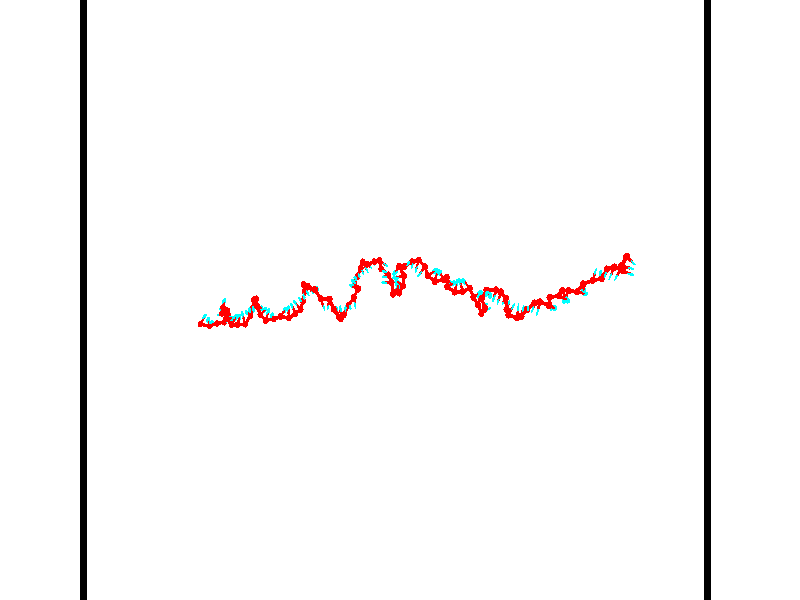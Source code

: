 // switches for output
#declare DRAW_BASES = 1; // possible values are 0, 1; only relevant for DNA ribbons
#declare DRAW_BASES_TYPE = 3; // possible values are 1, 2, 3; only relevant for DNA ribbons
#declare DRAW_FOG = 0; // set to 1 to enable fog

#include "colors.inc"

#include "transforms.inc"
background { rgb <1, 1, 1>}

#default {
   normal{
       ripples 0.25
       frequency 0.20
       turbulence 0.2
       lambda 5
   }
	finish {
		phong 0.1
		phong_size 40.
	}
}

// original window dimensions: 1024x640


// camera settings

camera {
	sky <-0, 1, 0>
	up <-0, 1, 0>
	right 1.6 * <0.99995, 0, 0.00999983>
	location <54.4867, 55, 106.329>
	look_at <55, 55, 55.0001>
	direction <0.513302, 0, -51.3289>
	angle 67.0682
}


# declare cpy_camera_pos = <54.4867, 55, 106.329>;
# if (DRAW_FOG = 1)
fog {
	fog_type 2
	up vnormalize(cpy_camera_pos)
	color rgbt<1,1,1,0.3>
	distance 1e-5
	fog_alt 3e-3
	fog_offset 88
}
# end


// LIGHTS

# declare lum = 6;
global_settings {
	ambient_light rgb lum * <0.05, 0.05, 0.05>
	max_trace_level 15
}# declare cpy_direct_light_amount = 0.25;
light_source
{	1000 * <-0.98995, -1, 1.00995>,
	rgb lum * cpy_direct_light_amount
	parallel
}

light_source
{	1000 * <0.98995, 1, -1.00995>,
	rgb lum * cpy_direct_light_amount
	parallel
}

// strand 0

// nucleotide -1

// particle -1
sphere {
	<36.462929, 53.116989, 49.939659> 0.250000
	pigment { color rgbt <1,0,0,0> }
	no_shadow
}
cylinder {
	<36.689213, 53.445423, 49.970093>,  <36.824982, 53.642483, 49.988354>, 0.100000
	pigment { color rgbt <1,0,0,0> }
	no_shadow
}
cylinder {
	<36.689213, 53.445423, 49.970093>,  <36.462929, 53.116989, 49.939659>, 0.100000
	pigment { color rgbt <1,0,0,0> }
	no_shadow
}

// particle -1
sphere {
	<36.689213, 53.445423, 49.970093> 0.100000
	pigment { color rgbt <1,0,0,0> }
	no_shadow
}
sphere {
	0, 1
	scale<0.080000,0.200000,0.300000>
	matrix <0.731961, -0.542502, 0.412218,
		0.379746, -0.177502, -0.907902,
		0.565708, 0.821088, 0.076088,
		36.858925, 53.691750, 49.992920>
	pigment { color rgbt <0,1,1,0> }
	no_shadow
}
cylinder {
	<37.209656, 52.966007, 49.612370>,  <36.462929, 53.116989, 49.939659>, 0.130000
	pigment { color rgbt <1,0,0,0> }
	no_shadow
}

// nucleotide -1

// particle -1
sphere {
	<37.209656, 52.966007, 49.612370> 0.250000
	pigment { color rgbt <1,0,0,0> }
	no_shadow
}
cylinder {
	<37.228466, 53.249428, 49.894005>,  <37.239754, 53.419479, 50.062984>, 0.100000
	pigment { color rgbt <1,0,0,0> }
	no_shadow
}
cylinder {
	<37.228466, 53.249428, 49.894005>,  <37.209656, 52.966007, 49.612370>, 0.100000
	pigment { color rgbt <1,0,0,0> }
	no_shadow
}

// particle -1
sphere {
	<37.228466, 53.249428, 49.894005> 0.100000
	pigment { color rgbt <1,0,0,0> }
	no_shadow
}
sphere {
	0, 1
	scale<0.080000,0.200000,0.300000>
	matrix <0.686160, -0.535167, 0.492728,
		0.725929, 0.459944, -0.511350,
		0.047030, 0.708554, 0.704088,
		37.242577, 53.461994, 50.105232>
	pigment { color rgbt <0,1,1,0> }
	no_shadow
}
cylinder {
	<37.912788, 53.164272, 49.661076>,  <37.209656, 52.966007, 49.612370>, 0.130000
	pigment { color rgbt <1,0,0,0> }
	no_shadow
}

// nucleotide -1

// particle -1
sphere {
	<37.912788, 53.164272, 49.661076> 0.250000
	pigment { color rgbt <1,0,0,0> }
	no_shadow
}
cylinder {
	<37.738251, 53.231163, 50.014717>,  <37.633526, 53.271297, 50.226902>, 0.100000
	pigment { color rgbt <1,0,0,0> }
	no_shadow
}
cylinder {
	<37.738251, 53.231163, 50.014717>,  <37.912788, 53.164272, 49.661076>, 0.100000
	pigment { color rgbt <1,0,0,0> }
	no_shadow
}

// particle -1
sphere {
	<37.738251, 53.231163, 50.014717> 0.100000
	pigment { color rgbt <1,0,0,0> }
	no_shadow
}
sphere {
	0, 1
	scale<0.080000,0.200000,0.300000>
	matrix <0.510195, -0.763366, 0.396200,
		0.741149, 0.623945, 0.247773,
		-0.436348, 0.167231, 0.884101,
		37.607346, 53.281334, 50.279949>
	pigment { color rgbt <0,1,1,0> }
	no_shadow
}
cylinder {
	<38.576073, 53.253170, 49.524628>,  <37.912788, 53.164272, 49.661076>, 0.130000
	pigment { color rgbt <1,0,0,0> }
	no_shadow
}

// nucleotide -1

// particle -1
sphere {
	<38.576073, 53.253170, 49.524628> 0.250000
	pigment { color rgbt <1,0,0,0> }
	no_shadow
}
cylinder {
	<38.777008, 53.372746, 49.200089>,  <38.897572, 53.444492, 49.005363>, 0.100000
	pigment { color rgbt <1,0,0,0> }
	no_shadow
}
cylinder {
	<38.777008, 53.372746, 49.200089>,  <38.576073, 53.253170, 49.524628>, 0.100000
	pigment { color rgbt <1,0,0,0> }
	no_shadow
}

// particle -1
sphere {
	<38.777008, 53.372746, 49.200089> 0.100000
	pigment { color rgbt <1,0,0,0> }
	no_shadow
}
sphere {
	0, 1
	scale<0.080000,0.200000,0.300000>
	matrix <-0.610980, 0.786692, -0.088430,
		0.611845, 0.540139, 0.577836,
		0.502343, 0.298941, -0.811348,
		38.927711, 53.462429, 48.956684>
	pigment { color rgbt <0,1,1,0> }
	no_shadow
}
cylinder {
	<38.702045, 53.964039, 49.553551>,  <38.576073, 53.253170, 49.524628>, 0.130000
	pigment { color rgbt <1,0,0,0> }
	no_shadow
}

// nucleotide -1

// particle -1
sphere {
	<38.702045, 53.964039, 49.553551> 0.250000
	pigment { color rgbt <1,0,0,0> }
	no_shadow
}
cylinder {
	<38.627930, 53.858978, 49.174778>,  <38.583462, 53.795940, 48.947514>, 0.100000
	pigment { color rgbt <1,0,0,0> }
	no_shadow
}
cylinder {
	<38.627930, 53.858978, 49.174778>,  <38.702045, 53.964039, 49.553551>, 0.100000
	pigment { color rgbt <1,0,0,0> }
	no_shadow
}

// particle -1
sphere {
	<38.627930, 53.858978, 49.174778> 0.100000
	pigment { color rgbt <1,0,0,0> }
	no_shadow
}
sphere {
	0, 1
	scale<0.080000,0.200000,0.300000>
	matrix <-0.677648, 0.732005, -0.070439,
		0.711661, 0.628637, -0.313616,
		-0.185288, -0.262650, -0.946934,
		38.572342, 53.780182, 48.890697>
	pigment { color rgbt <0,1,1,0> }
	no_shadow
}
cylinder {
	<39.077061, 53.846855, 50.115997>,  <38.702045, 53.964039, 49.553551>, 0.130000
	pigment { color rgbt <1,0,0,0> }
	no_shadow
}

// nucleotide -1

// particle -1
sphere {
	<39.077061, 53.846855, 50.115997> 0.250000
	pigment { color rgbt <1,0,0,0> }
	no_shadow
}
cylinder {
	<38.736717, 54.053967, 50.151665>,  <38.532513, 54.178234, 50.173065>, 0.100000
	pigment { color rgbt <1,0,0,0> }
	no_shadow
}
cylinder {
	<38.736717, 54.053967, 50.151665>,  <39.077061, 53.846855, 50.115997>, 0.100000
	pigment { color rgbt <1,0,0,0> }
	no_shadow
}

// particle -1
sphere {
	<38.736717, 54.053967, 50.151665> 0.100000
	pigment { color rgbt <1,0,0,0> }
	no_shadow
}
sphere {
	0, 1
	scale<0.080000,0.200000,0.300000>
	matrix <-0.514021, -0.855485, 0.062674,
		0.108730, 0.007494, 0.994043,
		-0.850858, 0.517774, 0.089165,
		38.481461, 54.209297, 50.178413>
	pigment { color rgbt <0,1,1,0> }
	no_shadow
}
cylinder {
	<38.720078, 53.974270, 50.788052>,  <39.077061, 53.846855, 50.115997>, 0.130000
	pigment { color rgbt <1,0,0,0> }
	no_shadow
}

// nucleotide -1

// particle -1
sphere {
	<38.720078, 53.974270, 50.788052> 0.250000
	pigment { color rgbt <1,0,0,0> }
	no_shadow
}
cylinder {
	<38.479256, 53.906876, 50.475861>,  <38.334763, 53.866440, 50.288548>, 0.100000
	pigment { color rgbt <1,0,0,0> }
	no_shadow
}
cylinder {
	<38.479256, 53.906876, 50.475861>,  <38.720078, 53.974270, 50.788052>, 0.100000
	pigment { color rgbt <1,0,0,0> }
	no_shadow
}

// particle -1
sphere {
	<38.479256, 53.906876, 50.475861> 0.100000
	pigment { color rgbt <1,0,0,0> }
	no_shadow
}
sphere {
	0, 1
	scale<0.080000,0.200000,0.300000>
	matrix <-0.072641, -0.961871, 0.263681,
		-0.795146, 0.215444, 0.566856,
		-0.602051, -0.168488, -0.780478,
		38.298641, 53.856331, 50.241718>
	pigment { color rgbt <0,1,1,0> }
	no_shadow
}
cylinder {
	<38.976929, 54.416378, 51.409412>,  <38.720078, 53.974270, 50.788052>, 0.130000
	pigment { color rgbt <1,0,0,0> }
	no_shadow
}

// nucleotide -1

// particle -1
sphere {
	<38.976929, 54.416378, 51.409412> 0.250000
	pigment { color rgbt <1,0,0,0> }
	no_shadow
}
cylinder {
	<39.113411, 54.701813, 51.654156>,  <39.195301, 54.873074, 51.801003>, 0.100000
	pigment { color rgbt <1,0,0,0> }
	no_shadow
}
cylinder {
	<39.113411, 54.701813, 51.654156>,  <38.976929, 54.416378, 51.409412>, 0.100000
	pigment { color rgbt <1,0,0,0> }
	no_shadow
}

// particle -1
sphere {
	<39.113411, 54.701813, 51.654156> 0.100000
	pigment { color rgbt <1,0,0,0> }
	no_shadow
}
sphere {
	0, 1
	scale<0.080000,0.200000,0.300000>
	matrix <0.546667, -0.680164, 0.488398,
		0.764680, 0.167842, -0.622168,
		0.341203, 0.713587, 0.611861,
		39.215771, 54.915890, 51.837715>
	pigment { color rgbt <0,1,1,0> }
	no_shadow
}
cylinder {
	<39.503784, 54.199844, 51.904495>,  <38.976929, 54.416378, 51.409412>, 0.130000
	pigment { color rgbt <1,0,0,0> }
	no_shadow
}

// nucleotide -1

// particle -1
sphere {
	<39.503784, 54.199844, 51.904495> 0.250000
	pigment { color rgbt <1,0,0,0> }
	no_shadow
}
cylinder {
	<39.504505, 53.834335, 52.066986>,  <39.504936, 53.615032, 52.164482>, 0.100000
	pigment { color rgbt <1,0,0,0> }
	no_shadow
}
cylinder {
	<39.504505, 53.834335, 52.066986>,  <39.503784, 54.199844, 51.904495>, 0.100000
	pigment { color rgbt <1,0,0,0> }
	no_shadow
}

// particle -1
sphere {
	<39.504505, 53.834335, 52.066986> 0.100000
	pigment { color rgbt <1,0,0,0> }
	no_shadow
}
sphere {
	0, 1
	scale<0.080000,0.200000,0.300000>
	matrix <0.955574, 0.121306, 0.268632,
		-0.294746, 0.387696, 0.873394,
		0.001800, -0.913771, 0.406227,
		39.505047, 53.560204, 52.188854>
	pigment { color rgbt <0,1,1,0> }
	no_shadow
}
cylinder {
	<39.524464, 54.149261, 52.658195>,  <39.503784, 54.199844, 51.904495>, 0.130000
	pigment { color rgbt <1,0,0,0> }
	no_shadow
}

// nucleotide -1

// particle -1
sphere {
	<39.524464, 54.149261, 52.658195> 0.250000
	pigment { color rgbt <1,0,0,0> }
	no_shadow
}
cylinder {
	<39.700058, 53.824032, 52.505249>,  <39.805412, 53.628895, 52.413483>, 0.100000
	pigment { color rgbt <1,0,0,0> }
	no_shadow
}
cylinder {
	<39.700058, 53.824032, 52.505249>,  <39.524464, 54.149261, 52.658195>, 0.100000
	pigment { color rgbt <1,0,0,0> }
	no_shadow
}

// particle -1
sphere {
	<39.700058, 53.824032, 52.505249> 0.100000
	pigment { color rgbt <1,0,0,0> }
	no_shadow
}
sphere {
	0, 1
	scale<0.080000,0.200000,0.300000>
	matrix <0.821540, 0.190907, 0.537239,
		-0.363820, -0.549966, 0.751779,
		0.438983, -0.813075, -0.382364,
		39.831753, 53.580109, 52.390541>
	pigment { color rgbt <0,1,1,0> }
	no_shadow
}
cylinder {
	<39.752647, 53.634857, 53.161777>,  <39.524464, 54.149261, 52.658195>, 0.130000
	pigment { color rgbt <1,0,0,0> }
	no_shadow
}

// nucleotide -1

// particle -1
sphere {
	<39.752647, 53.634857, 53.161777> 0.250000
	pigment { color rgbt <1,0,0,0> }
	no_shadow
}
cylinder {
	<39.960098, 53.641045, 52.819832>,  <40.084568, 53.644756, 52.614666>, 0.100000
	pigment { color rgbt <1,0,0,0> }
	no_shadow
}
cylinder {
	<39.960098, 53.641045, 52.819832>,  <39.752647, 53.634857, 53.161777>, 0.100000
	pigment { color rgbt <1,0,0,0> }
	no_shadow
}

// particle -1
sphere {
	<39.960098, 53.641045, 52.819832> 0.100000
	pigment { color rgbt <1,0,0,0> }
	no_shadow
}
sphere {
	0, 1
	scale<0.080000,0.200000,0.300000>
	matrix <0.851970, 0.074784, 0.518222,
		0.071942, -0.997080, 0.025612,
		0.518624, 0.015462, -0.854862,
		40.115685, 53.645687, 52.563374>
	pigment { color rgbt <0,1,1,0> }
	no_shadow
}
cylinder {
	<40.242359, 53.194626, 53.150753>,  <39.752647, 53.634857, 53.161777>, 0.130000
	pigment { color rgbt <1,0,0,0> }
	no_shadow
}

// nucleotide -1

// particle -1
sphere {
	<40.242359, 53.194626, 53.150753> 0.250000
	pigment { color rgbt <1,0,0,0> }
	no_shadow
}
cylinder {
	<40.377972, 53.492447, 52.920723>,  <40.459339, 53.671139, 52.782707>, 0.100000
	pigment { color rgbt <1,0,0,0> }
	no_shadow
}
cylinder {
	<40.377972, 53.492447, 52.920723>,  <40.242359, 53.194626, 53.150753>, 0.100000
	pigment { color rgbt <1,0,0,0> }
	no_shadow
}

// particle -1
sphere {
	<40.377972, 53.492447, 52.920723> 0.100000
	pigment { color rgbt <1,0,0,0> }
	no_shadow
}
sphere {
	0, 1
	scale<0.080000,0.200000,0.300000>
	matrix <0.837423, 0.039708, 0.545111,
		0.428696, -0.666387, -0.610040,
		0.339031, 0.744548, -0.575070,
		40.479679, 53.715813, 52.748203>
	pigment { color rgbt <0,1,1,0> }
	no_shadow
}
cylinder {
	<40.832882, 53.192928, 53.523865>,  <40.242359, 53.194626, 53.150753>, 0.130000
	pigment { color rgbt <1,0,0,0> }
	no_shadow
}

// nucleotide -1

// particle -1
sphere {
	<40.832882, 53.192928, 53.523865> 0.250000
	pigment { color rgbt <1,0,0,0> }
	no_shadow
}
cylinder {
	<40.861252, 53.504845, 53.275059>,  <40.878273, 53.691994, 53.125774>, 0.100000
	pigment { color rgbt <1,0,0,0> }
	no_shadow
}
cylinder {
	<40.861252, 53.504845, 53.275059>,  <40.832882, 53.192928, 53.523865>, 0.100000
	pigment { color rgbt <1,0,0,0> }
	no_shadow
}

// particle -1
sphere {
	<40.861252, 53.504845, 53.275059> 0.100000
	pigment { color rgbt <1,0,0,0> }
	no_shadow
}
sphere {
	0, 1
	scale<0.080000,0.200000,0.300000>
	matrix <0.804819, 0.323650, 0.497512,
		0.589268, -0.535892, -0.604635,
		0.070923, 0.779789, -0.622012,
		40.882530, 53.738781, 53.088455>
	pigment { color rgbt <0,1,1,0> }
	no_shadow
}
cylinder {
	<41.411835, 53.232784, 53.138340>,  <40.832882, 53.192928, 53.523865>, 0.130000
	pigment { color rgbt <1,0,0,0> }
	no_shadow
}

// nucleotide -1

// particle -1
sphere {
	<41.411835, 53.232784, 53.138340> 0.250000
	pigment { color rgbt <1,0,0,0> }
	no_shadow
}
cylinder {
	<41.300373, 53.614040, 53.185448>,  <41.233498, 53.842796, 53.213711>, 0.100000
	pigment { color rgbt <1,0,0,0> }
	no_shadow
}
cylinder {
	<41.300373, 53.614040, 53.185448>,  <41.411835, 53.232784, 53.138340>, 0.100000
	pigment { color rgbt <1,0,0,0> }
	no_shadow
}

// particle -1
sphere {
	<41.300373, 53.614040, 53.185448> 0.100000
	pigment { color rgbt <1,0,0,0> }
	no_shadow
}
sphere {
	0, 1
	scale<0.080000,0.200000,0.300000>
	matrix <0.934534, 0.240839, 0.261998,
		0.221359, 0.183062, -0.957856,
		-0.278651, 0.953145, 0.117766,
		41.216778, 53.899982, 53.220776>
	pigment { color rgbt <0,1,1,0> }
	no_shadow
}
cylinder {
	<41.756760, 53.835262, 52.664669>,  <41.411835, 53.232784, 53.138340>, 0.130000
	pigment { color rgbt <1,0,0,0> }
	no_shadow
}

// nucleotide -1

// particle -1
sphere {
	<41.756760, 53.835262, 52.664669> 0.250000
	pigment { color rgbt <1,0,0,0> }
	no_shadow
}
cylinder {
	<41.651947, 53.976189, 53.024048>,  <41.589058, 54.060745, 53.239677>, 0.100000
	pigment { color rgbt <1,0,0,0> }
	no_shadow
}
cylinder {
	<41.651947, 53.976189, 53.024048>,  <41.756760, 53.835262, 52.664669>, 0.100000
	pigment { color rgbt <1,0,0,0> }
	no_shadow
}

// particle -1
sphere {
	<41.651947, 53.976189, 53.024048> 0.100000
	pigment { color rgbt <1,0,0,0> }
	no_shadow
}
sphere {
	0, 1
	scale<0.080000,0.200000,0.300000>
	matrix <0.954219, 0.233730, 0.186644,
		-0.144237, 0.906226, -0.397430,
		-0.262032, 0.352315, 0.898450,
		41.573338, 54.081882, 53.293583>
	pigment { color rgbt <0,1,1,0> }
	no_shadow
}
cylinder {
	<42.014229, 54.448654, 52.775806>,  <41.756760, 53.835262, 52.664669>, 0.130000
	pigment { color rgbt <1,0,0,0> }
	no_shadow
}

// nucleotide -1

// particle -1
sphere {
	<42.014229, 54.448654, 52.775806> 0.250000
	pigment { color rgbt <1,0,0,0> }
	no_shadow
}
cylinder {
	<41.934650, 54.337933, 53.151848>,  <41.886906, 54.271500, 53.377472>, 0.100000
	pigment { color rgbt <1,0,0,0> }
	no_shadow
}
cylinder {
	<41.934650, 54.337933, 53.151848>,  <42.014229, 54.448654, 52.775806>, 0.100000
	pigment { color rgbt <1,0,0,0> }
	no_shadow
}

// particle -1
sphere {
	<41.934650, 54.337933, 53.151848> 0.100000
	pigment { color rgbt <1,0,0,0> }
	no_shadow
}
sphere {
	0, 1
	scale<0.080000,0.200000,0.300000>
	matrix <0.956072, 0.155912, 0.248228,
		-0.215284, 0.948195, 0.233623,
		-0.198944, -0.276800, 0.940108,
		41.874966, 54.254894, 53.433880>
	pigment { color rgbt <0,1,1,0> }
	no_shadow
}
cylinder {
	<42.190311, 55.010090, 53.315178>,  <42.014229, 54.448654, 52.775806>, 0.130000
	pigment { color rgbt <1,0,0,0> }
	no_shadow
}

// nucleotide -1

// particle -1
sphere {
	<42.190311, 55.010090, 53.315178> 0.250000
	pigment { color rgbt <1,0,0,0> }
	no_shadow
}
cylinder {
	<42.218399, 54.637581, 53.458176>,  <42.235252, 54.414074, 53.543976>, 0.100000
	pigment { color rgbt <1,0,0,0> }
	no_shadow
}
cylinder {
	<42.218399, 54.637581, 53.458176>,  <42.190311, 55.010090, 53.315178>, 0.100000
	pigment { color rgbt <1,0,0,0> }
	no_shadow
}

// particle -1
sphere {
	<42.218399, 54.637581, 53.458176> 0.100000
	pigment { color rgbt <1,0,0,0> }
	no_shadow
}
sphere {
	0, 1
	scale<0.080000,0.200000,0.300000>
	matrix <0.963943, 0.155562, 0.215903,
		-0.256677, 0.329445, 0.908616,
		0.070218, -0.931271, 0.357496,
		42.239464, 54.358200, 53.565426>
	pigment { color rgbt <0,1,1,0> }
	no_shadow
}
cylinder {
	<42.556465, 55.080338, 53.943550>,  <42.190311, 55.010090, 53.315178>, 0.130000
	pigment { color rgbt <1,0,0,0> }
	no_shadow
}

// nucleotide -1

// particle -1
sphere {
	<42.556465, 55.080338, 53.943550> 0.250000
	pigment { color rgbt <1,0,0,0> }
	no_shadow
}
cylinder {
	<42.608128, 54.702255, 53.823608>,  <42.639126, 54.475407, 53.751644>, 0.100000
	pigment { color rgbt <1,0,0,0> }
	no_shadow
}
cylinder {
	<42.608128, 54.702255, 53.823608>,  <42.556465, 55.080338, 53.943550>, 0.100000
	pigment { color rgbt <1,0,0,0> }
	no_shadow
}

// particle -1
sphere {
	<42.608128, 54.702255, 53.823608> 0.100000
	pigment { color rgbt <1,0,0,0> }
	no_shadow
}
sphere {
	0, 1
	scale<0.080000,0.200000,0.300000>
	matrix <0.972645, 0.061874, 0.223904,
		-0.193081, -0.320571, 0.927337,
		0.129155, -0.945201, -0.299856,
		42.646873, 54.418694, 53.733650>
	pigment { color rgbt <0,1,1,0> }
	no_shadow
}
cylinder {
	<42.769676, 54.548409, 54.503143>,  <42.556465, 55.080338, 53.943550>, 0.130000
	pigment { color rgbt <1,0,0,0> }
	no_shadow
}

// nucleotide -1

// particle -1
sphere {
	<42.769676, 54.548409, 54.503143> 0.250000
	pigment { color rgbt <1,0,0,0> }
	no_shadow
}
cylinder {
	<42.898952, 54.466194, 54.133644>,  <42.976517, 54.416866, 53.911945>, 0.100000
	pigment { color rgbt <1,0,0,0> }
	no_shadow
}
cylinder {
	<42.898952, 54.466194, 54.133644>,  <42.769676, 54.548409, 54.503143>, 0.100000
	pigment { color rgbt <1,0,0,0> }
	no_shadow
}

// particle -1
sphere {
	<42.898952, 54.466194, 54.133644> 0.100000
	pigment { color rgbt <1,0,0,0> }
	no_shadow
}
sphere {
	0, 1
	scale<0.080000,0.200000,0.300000>
	matrix <0.945621, 0.108020, 0.306809,
		0.036723, -0.972670, 0.229270,
		0.323189, -0.205536, -0.923744,
		42.995911, 54.404533, 53.856522>
	pigment { color rgbt <0,1,1,0> }
	no_shadow
}
cylinder {
	<43.051243, 53.941223, 54.504616>,  <42.769676, 54.548409, 54.503143>, 0.130000
	pigment { color rgbt <1,0,0,0> }
	no_shadow
}

// nucleotide -1

// particle -1
sphere {
	<43.051243, 53.941223, 54.504616> 0.250000
	pigment { color rgbt <1,0,0,0> }
	no_shadow
}
cylinder {
	<43.209908, 54.146057, 54.199875>,  <43.305107, 54.268959, 54.017029>, 0.100000
	pigment { color rgbt <1,0,0,0> }
	no_shadow
}
cylinder {
	<43.209908, 54.146057, 54.199875>,  <43.051243, 53.941223, 54.504616>, 0.100000
	pigment { color rgbt <1,0,0,0> }
	no_shadow
}

// particle -1
sphere {
	<43.209908, 54.146057, 54.199875> 0.100000
	pigment { color rgbt <1,0,0,0> }
	no_shadow
}
sphere {
	0, 1
	scale<0.080000,0.200000,0.300000>
	matrix <0.900271, -0.054859, 0.431859,
		0.179356, -0.857178, -0.482780,
		0.396665, 0.512090, -0.761853,
		43.328907, 54.299683, 53.971317>
	pigment { color rgbt <0,1,1,0> }
	no_shadow
}
cylinder {
	<43.395885, 53.540291, 54.061790>,  <43.051243, 53.941223, 54.504616>, 0.130000
	pigment { color rgbt <1,0,0,0> }
	no_shadow
}

// nucleotide -1

// particle -1
sphere {
	<43.395885, 53.540291, 54.061790> 0.250000
	pigment { color rgbt <1,0,0,0> }
	no_shadow
}
cylinder {
	<43.543911, 53.907211, 54.120605>,  <43.632725, 54.127361, 54.155895>, 0.100000
	pigment { color rgbt <1,0,0,0> }
	no_shadow
}
cylinder {
	<43.543911, 53.907211, 54.120605>,  <43.395885, 53.540291, 54.061790>, 0.100000
	pigment { color rgbt <1,0,0,0> }
	no_shadow
}

// particle -1
sphere {
	<43.543911, 53.907211, 54.120605> 0.100000
	pigment { color rgbt <1,0,0,0> }
	no_shadow
}
sphere {
	0, 1
	scale<0.080000,0.200000,0.300000>
	matrix <0.789808, -0.393984, 0.470085,
		0.489138, -0.057829, -0.870287,
		0.370063, 0.917296, 0.147039,
		43.654930, 54.182400, 54.164719>
	pigment { color rgbt <0,1,1,0> }
	no_shadow
}
cylinder {
	<44.030979, 53.627861, 53.676712>,  <43.395885, 53.540291, 54.061790>, 0.130000
	pigment { color rgbt <1,0,0,0> }
	no_shadow
}

// nucleotide -1

// particle -1
sphere {
	<44.030979, 53.627861, 53.676712> 0.250000
	pigment { color rgbt <1,0,0,0> }
	no_shadow
}
cylinder {
	<44.005421, 53.790619, 54.041206>,  <43.990086, 53.888275, 54.259903>, 0.100000
	pigment { color rgbt <1,0,0,0> }
	no_shadow
}
cylinder {
	<44.005421, 53.790619, 54.041206>,  <44.030979, 53.627861, 53.676712>, 0.100000
	pigment { color rgbt <1,0,0,0> }
	no_shadow
}

// particle -1
sphere {
	<44.005421, 53.790619, 54.041206> 0.100000
	pigment { color rgbt <1,0,0,0> }
	no_shadow
}
sphere {
	0, 1
	scale<0.080000,0.200000,0.300000>
	matrix <0.770584, -0.560091, 0.304136,
		0.634127, 0.721617, -0.277761,
		-0.063898, 0.406899, 0.911235,
		43.986252, 53.912689, 54.314575>
	pigment { color rgbt <0,1,1,0> }
	no_shadow
}
cylinder {
	<44.686714, 53.798756, 54.008175>,  <44.030979, 53.627861, 53.676712>, 0.130000
	pigment { color rgbt <1,0,0,0> }
	no_shadow
}

// nucleotide -1

// particle -1
sphere {
	<44.686714, 53.798756, 54.008175> 0.250000
	pigment { color rgbt <1,0,0,0> }
	no_shadow
}
cylinder {
	<44.843369, 54.066582, 53.755730>,  <44.937359, 54.227280, 53.604263>, 0.100000
	pigment { color rgbt <1,0,0,0> }
	no_shadow
}
cylinder {
	<44.843369, 54.066582, 53.755730>,  <44.686714, 53.798756, 54.008175>, 0.100000
	pigment { color rgbt <1,0,0,0> }
	no_shadow
}

// particle -1
sphere {
	<44.843369, 54.066582, 53.755730> 0.100000
	pigment { color rgbt <1,0,0,0> }
	no_shadow
}
sphere {
	0, 1
	scale<0.080000,0.200000,0.300000>
	matrix <0.811005, 0.072793, 0.580492,
		0.434620, -0.739174, -0.514516,
		0.391632, 0.669569, -0.631112,
		44.960857, 54.267452, 53.566395>
	pigment { color rgbt <0,1,1,0> }
	no_shadow
}
cylinder {
	<45.392780, 53.707176, 54.082825>,  <44.686714, 53.798756, 54.008175>, 0.130000
	pigment { color rgbt <1,0,0,0> }
	no_shadow
}

// nucleotide -1

// particle -1
sphere {
	<45.392780, 53.707176, 54.082825> 0.250000
	pigment { color rgbt <1,0,0,0> }
	no_shadow
}
cylinder {
	<45.360939, 54.073463, 53.925285>,  <45.341835, 54.293236, 53.830761>, 0.100000
	pigment { color rgbt <1,0,0,0> }
	no_shadow
}
cylinder {
	<45.360939, 54.073463, 53.925285>,  <45.392780, 53.707176, 54.082825>, 0.100000
	pigment { color rgbt <1,0,0,0> }
	no_shadow
}

// particle -1
sphere {
	<45.360939, 54.073463, 53.925285> 0.100000
	pigment { color rgbt <1,0,0,0> }
	no_shadow
}
sphere {
	0, 1
	scale<0.080000,0.200000,0.300000>
	matrix <0.790307, 0.298771, 0.534930,
		0.607518, -0.268679, -0.747485,
		-0.079602, 0.915722, -0.393848,
		45.337059, 54.348179, 53.807133>
	pigment { color rgbt <0,1,1,0> }
	no_shadow
}
cylinder {
	<46.003868, 54.024624, 54.289906>,  <45.392780, 53.707176, 54.082825>, 0.130000
	pigment { color rgbt <1,0,0,0> }
	no_shadow
}

// nucleotide -1

// particle -1
sphere {
	<46.003868, 54.024624, 54.289906> 0.250000
	pigment { color rgbt <1,0,0,0> }
	no_shadow
}
cylinder {
	<45.814522, 54.332882, 54.119247>,  <45.700912, 54.517838, 54.016853>, 0.100000
	pigment { color rgbt <1,0,0,0> }
	no_shadow
}
cylinder {
	<45.814522, 54.332882, 54.119247>,  <46.003868, 54.024624, 54.289906>, 0.100000
	pigment { color rgbt <1,0,0,0> }
	no_shadow
}

// particle -1
sphere {
	<45.814522, 54.332882, 54.119247> 0.100000
	pigment { color rgbt <1,0,0,0> }
	no_shadow
}
sphere {
	0, 1
	scale<0.080000,0.200000,0.300000>
	matrix <0.765723, 0.599421, 0.233158,
		0.435424, -0.216324, -0.873848,
		-0.473365, 0.770648, -0.426647,
		45.672512, 54.564075, 53.991253>
	pigment { color rgbt <0,1,1,0> }
	no_shadow
}
cylinder {
	<46.371269, 54.313866, 53.778984>,  <46.003868, 54.024624, 54.289906>, 0.130000
	pigment { color rgbt <1,0,0,0> }
	no_shadow
}

// nucleotide -1

// particle -1
sphere {
	<46.371269, 54.313866, 53.778984> 0.250000
	pigment { color rgbt <1,0,0,0> }
	no_shadow
}
cylinder {
	<46.140846, 54.581848, 53.966309>,  <46.002590, 54.742638, 54.078705>, 0.100000
	pigment { color rgbt <1,0,0,0> }
	no_shadow
}
cylinder {
	<46.140846, 54.581848, 53.966309>,  <46.371269, 54.313866, 53.778984>, 0.100000
	pigment { color rgbt <1,0,0,0> }
	no_shadow
}

// particle -1
sphere {
	<46.140846, 54.581848, 53.966309> 0.100000
	pigment { color rgbt <1,0,0,0> }
	no_shadow
}
sphere {
	0, 1
	scale<0.080000,0.200000,0.300000>
	matrix <0.815287, 0.512159, 0.270187,
		-0.058839, 0.537454, -0.841238,
		-0.576060, 0.669952, 0.468314,
		45.968029, 54.782833, 54.106804>
	pigment { color rgbt <0,1,1,0> }
	no_shadow
}
cylinder {
	<46.553291, 54.909374, 53.578178>,  <46.371269, 54.313866, 53.778984>, 0.130000
	pigment { color rgbt <1,0,0,0> }
	no_shadow
}

// nucleotide -1

// particle -1
sphere {
	<46.553291, 54.909374, 53.578178> 0.250000
	pigment { color rgbt <1,0,0,0> }
	no_shadow
}
cylinder {
	<46.462521, 54.985802, 53.960171>,  <46.408058, 55.031658, 54.189365>, 0.100000
	pigment { color rgbt <1,0,0,0> }
	no_shadow
}
cylinder {
	<46.462521, 54.985802, 53.960171>,  <46.553291, 54.909374, 53.578178>, 0.100000
	pigment { color rgbt <1,0,0,0> }
	no_shadow
}

// particle -1
sphere {
	<46.462521, 54.985802, 53.960171> 0.100000
	pigment { color rgbt <1,0,0,0> }
	no_shadow
}
sphere {
	0, 1
	scale<0.080000,0.200000,0.300000>
	matrix <0.883829, 0.452282, 0.119527,
		-0.409085, 0.871168, -0.271508,
		-0.226926, 0.191070, 0.954985,
		46.394444, 55.043121, 54.246666>
	pigment { color rgbt <0,1,1,0> }
	no_shadow
}
cylinder {
	<46.703140, 55.633003, 53.631023>,  <46.553291, 54.909374, 53.578178>, 0.130000
	pigment { color rgbt <1,0,0,0> }
	no_shadow
}

// nucleotide -1

// particle -1
sphere {
	<46.703140, 55.633003, 53.631023> 0.250000
	pigment { color rgbt <1,0,0,0> }
	no_shadow
}
cylinder {
	<46.719151, 55.412281, 53.964226>,  <46.728756, 55.279846, 54.164146>, 0.100000
	pigment { color rgbt <1,0,0,0> }
	no_shadow
}
cylinder {
	<46.719151, 55.412281, 53.964226>,  <46.703140, 55.633003, 53.631023>, 0.100000
	pigment { color rgbt <1,0,0,0> }
	no_shadow
}

// particle -1
sphere {
	<46.719151, 55.412281, 53.964226> 0.100000
	pigment { color rgbt <1,0,0,0> }
	no_shadow
}
sphere {
	0, 1
	scale<0.080000,0.200000,0.300000>
	matrix <0.885850, 0.405268, 0.225891,
		-0.462241, 0.728880, 0.505042,
		0.040030, -0.551807, 0.833010,
		46.731159, 55.246738, 54.214130>
	pigment { color rgbt <0,1,1,0> }
	no_shadow
}
cylinder {
	<46.713963, 56.120625, 54.232689>,  <46.703140, 55.633003, 53.631023>, 0.130000
	pigment { color rgbt <1,0,0,0> }
	no_shadow
}

// nucleotide -1

// particle -1
sphere {
	<46.713963, 56.120625, 54.232689> 0.250000
	pigment { color rgbt <1,0,0,0> }
	no_shadow
}
cylinder {
	<46.909931, 55.773464, 54.265488>,  <47.027512, 55.565166, 54.285168>, 0.100000
	pigment { color rgbt <1,0,0,0> }
	no_shadow
}
cylinder {
	<46.909931, 55.773464, 54.265488>,  <46.713963, 56.120625, 54.232689>, 0.100000
	pigment { color rgbt <1,0,0,0> }
	no_shadow
}

// particle -1
sphere {
	<46.909931, 55.773464, 54.265488> 0.100000
	pigment { color rgbt <1,0,0,0> }
	no_shadow
}
sphere {
	0, 1
	scale<0.080000,0.200000,0.300000>
	matrix <0.871386, 0.490316, -0.016658,
		-0.025748, 0.079615, 0.996493,
		0.489923, -0.867901, 0.082001,
		47.056908, 55.513096, 54.290089>
	pigment { color rgbt <0,1,1,0> }
	no_shadow
}
cylinder {
	<47.155205, 55.963894, 54.873093>,  <46.713963, 56.120625, 54.232689>, 0.130000
	pigment { color rgbt <1,0,0,0> }
	no_shadow
}

// nucleotide -1

// particle -1
sphere {
	<47.155205, 55.963894, 54.873093> 0.250000
	pigment { color rgbt <1,0,0,0> }
	no_shadow
}
cylinder {
	<47.336182, 55.750553, 54.587204>,  <47.444767, 55.622551, 54.415668>, 0.100000
	pigment { color rgbt <1,0,0,0> }
	no_shadow
}
cylinder {
	<47.336182, 55.750553, 54.587204>,  <47.155205, 55.963894, 54.873093>, 0.100000
	pigment { color rgbt <1,0,0,0> }
	no_shadow
}

// particle -1
sphere {
	<47.336182, 55.750553, 54.587204> 0.100000
	pigment { color rgbt <1,0,0,0> }
	no_shadow
}
sphere {
	0, 1
	scale<0.080000,0.200000,0.300000>
	matrix <0.815332, 0.572076, 0.089234,
		0.361283, -0.623111, 0.693692,
		0.452447, -0.533350, -0.714723,
		47.471916, 55.590549, 54.372787>
	pigment { color rgbt <0,1,1,0> }
	no_shadow
}
cylinder {
	<47.777771, 55.723156, 55.223038>,  <47.155205, 55.963894, 54.873093>, 0.130000
	pigment { color rgbt <1,0,0,0> }
	no_shadow
}

// nucleotide -1

// particle -1
sphere {
	<47.777771, 55.723156, 55.223038> 0.250000
	pigment { color rgbt <1,0,0,0> }
	no_shadow
}
cylinder {
	<47.859638, 55.775162, 54.834976>,  <47.908760, 55.806366, 54.602139>, 0.100000
	pigment { color rgbt <1,0,0,0> }
	no_shadow
}
cylinder {
	<47.859638, 55.775162, 54.834976>,  <47.777771, 55.723156, 55.223038>, 0.100000
	pigment { color rgbt <1,0,0,0> }
	no_shadow
}

// particle -1
sphere {
	<47.859638, 55.775162, 54.834976> 0.100000
	pigment { color rgbt <1,0,0,0> }
	no_shadow
}
sphere {
	0, 1
	scale<0.080000,0.200000,0.300000>
	matrix <0.840617, 0.484429, 0.242262,
		0.501471, -0.865115, -0.010145,
		0.204670, 0.130015, -0.970158,
		47.921040, 55.814167, 54.543930>
	pigment { color rgbt <0,1,1,0> }
	no_shadow
}
cylinder {
	<48.317699, 55.107941, 55.492794>,  <47.777771, 55.723156, 55.223038>, 0.130000
	pigment { color rgbt <1,0,0,0> }
	no_shadow
}

// nucleotide -1

// particle -1
sphere {
	<48.317699, 55.107941, 55.492794> 0.250000
	pigment { color rgbt <1,0,0,0> }
	no_shadow
}
cylinder {
	<48.449947, 54.753265, 55.363503>,  <48.529297, 54.540459, 55.285927>, 0.100000
	pigment { color rgbt <1,0,0,0> }
	no_shadow
}
cylinder {
	<48.449947, 54.753265, 55.363503>,  <48.317699, 55.107941, 55.492794>, 0.100000
	pigment { color rgbt <1,0,0,0> }
	no_shadow
}

// particle -1
sphere {
	<48.449947, 54.753265, 55.363503> 0.100000
	pigment { color rgbt <1,0,0,0> }
	no_shadow
}
sphere {
	0, 1
	scale<0.080000,0.200000,0.300000>
	matrix <0.867397, 0.420451, -0.266163,
		0.371905, -0.192367, 0.908120,
		0.330619, -0.886688, -0.323226,
		48.549133, 54.487259, 55.266533>
	pigment { color rgbt <0,1,1,0> }
	no_shadow
}
cylinder {
	<49.074490, 55.063843, 55.559319>,  <48.317699, 55.107941, 55.492794>, 0.130000
	pigment { color rgbt <1,0,0,0> }
	no_shadow
}

// nucleotide -1

// particle -1
sphere {
	<49.074490, 55.063843, 55.559319> 0.250000
	pigment { color rgbt <1,0,0,0> }
	no_shadow
}
cylinder {
	<48.977440, 54.773003, 55.302429>,  <48.919209, 54.598499, 55.148296>, 0.100000
	pigment { color rgbt <1,0,0,0> }
	no_shadow
}
cylinder {
	<48.977440, 54.773003, 55.302429>,  <49.074490, 55.063843, 55.559319>, 0.100000
	pigment { color rgbt <1,0,0,0> }
	no_shadow
}

// particle -1
sphere {
	<48.977440, 54.773003, 55.302429> 0.100000
	pigment { color rgbt <1,0,0,0> }
	no_shadow
}
sphere {
	0, 1
	scale<0.080000,0.200000,0.300000>
	matrix <0.961810, -0.093826, -0.257133,
		0.126705, -0.680086, 0.722100,
		-0.242625, -0.727103, -0.642226,
		48.904652, 54.554871, 55.109760>
	pigment { color rgbt <0,1,1,0> }
	no_shadow
}
cylinder {
	<49.428825, 54.363808, 55.641258>,  <49.074490, 55.063843, 55.559319>, 0.130000
	pigment { color rgbt <1,0,0,0> }
	no_shadow
}

// nucleotide -1

// particle -1
sphere {
	<49.428825, 54.363808, 55.641258> 0.250000
	pigment { color rgbt <1,0,0,0> }
	no_shadow
}
cylinder {
	<49.335670, 54.429977, 55.257927>,  <49.279778, 54.469681, 55.027927>, 0.100000
	pigment { color rgbt <1,0,0,0> }
	no_shadow
}
cylinder {
	<49.335670, 54.429977, 55.257927>,  <49.428825, 54.363808, 55.641258>, 0.100000
	pigment { color rgbt <1,0,0,0> }
	no_shadow
}

// particle -1
sphere {
	<49.335670, 54.429977, 55.257927> 0.100000
	pigment { color rgbt <1,0,0,0> }
	no_shadow
}
sphere {
	0, 1
	scale<0.080000,0.200000,0.300000>
	matrix <0.939585, -0.215945, -0.265610,
		-0.250886, -0.962290, -0.105141,
		-0.232889, 0.165427, -0.958330,
		49.265804, 54.479607, 54.970428>
	pigment { color rgbt <0,1,1,0> }
	no_shadow
}
cylinder {
	<49.807041, 53.811489, 55.286274>,  <49.428825, 54.363808, 55.641258>, 0.130000
	pigment { color rgbt <1,0,0,0> }
	no_shadow
}

// nucleotide -1

// particle -1
sphere {
	<49.807041, 53.811489, 55.286274> 0.250000
	pigment { color rgbt <1,0,0,0> }
	no_shadow
}
cylinder {
	<49.697708, 54.090538, 55.021362>,  <49.632111, 54.257969, 54.862415>, 0.100000
	pigment { color rgbt <1,0,0,0> }
	no_shadow
}
cylinder {
	<49.697708, 54.090538, 55.021362>,  <49.807041, 53.811489, 55.286274>, 0.100000
	pigment { color rgbt <1,0,0,0> }
	no_shadow
}

// particle -1
sphere {
	<49.697708, 54.090538, 55.021362> 0.100000
	pigment { color rgbt <1,0,0,0> }
	no_shadow
}
sphere {
	0, 1
	scale<0.080000,0.200000,0.300000>
	matrix <0.912578, -0.029616, -0.407828,
		-0.304125, -0.715852, -0.628541,
		-0.273330, 0.697624, -0.662278,
		49.615707, 54.299824, 54.822678>
	pigment { color rgbt <0,1,1,0> }
	no_shadow
}
cylinder {
	<49.944580, 53.665913, 54.558136>,  <49.807041, 53.811489, 55.286274>, 0.130000
	pigment { color rgbt <1,0,0,0> }
	no_shadow
}

// nucleotide -1

// particle -1
sphere {
	<49.944580, 53.665913, 54.558136> 0.250000
	pigment { color rgbt <1,0,0,0> }
	no_shadow
}
cylinder {
	<49.919014, 54.065079, 54.561577>,  <49.903675, 54.304581, 54.563641>, 0.100000
	pigment { color rgbt <1,0,0,0> }
	no_shadow
}
cylinder {
	<49.919014, 54.065079, 54.561577>,  <49.944580, 53.665913, 54.558136>, 0.100000
	pigment { color rgbt <1,0,0,0> }
	no_shadow
}

// particle -1
sphere {
	<49.919014, 54.065079, 54.561577> 0.100000
	pigment { color rgbt <1,0,0,0> }
	no_shadow
}
sphere {
	0, 1
	scale<0.080000,0.200000,0.300000>
	matrix <0.902467, 0.061474, -0.426351,
		-0.425992, -0.019486, -0.904517,
		-0.063912, 0.997918, 0.008602,
		49.899841, 54.364456, 54.564156>
	pigment { color rgbt <0,1,1,0> }
	no_shadow
}
cylinder {
	<50.144238, 53.932827, 53.883896>,  <49.944580, 53.665913, 54.558136>, 0.130000
	pigment { color rgbt <1,0,0,0> }
	no_shadow
}

// nucleotide -1

// particle -1
sphere {
	<50.144238, 53.932827, 53.883896> 0.250000
	pigment { color rgbt <1,0,0,0> }
	no_shadow
}
cylinder {
	<50.241051, 54.187202, 54.177017>,  <50.299137, 54.339828, 54.352890>, 0.100000
	pigment { color rgbt <1,0,0,0> }
	no_shadow
}
cylinder {
	<50.241051, 54.187202, 54.177017>,  <50.144238, 53.932827, 53.883896>, 0.100000
	pigment { color rgbt <1,0,0,0> }
	no_shadow
}

// particle -1
sphere {
	<50.241051, 54.187202, 54.177017> 0.100000
	pigment { color rgbt <1,0,0,0> }
	no_shadow
}
sphere {
	0, 1
	scale<0.080000,0.200000,0.300000>
	matrix <0.944148, 0.019707, -0.328932,
		-0.223621, 0.771488, -0.595651,
		0.242029, 0.635938, 0.732806,
		50.313660, 54.377983, 54.396858>
	pigment { color rgbt <0,1,1,0> }
	no_shadow
}
cylinder {
	<50.519592, 54.594608, 53.567539>,  <50.144238, 53.932827, 53.883896>, 0.130000
	pigment { color rgbt <1,0,0,0> }
	no_shadow
}

// nucleotide -1

// particle -1
sphere {
	<50.519592, 54.594608, 53.567539> 0.250000
	pigment { color rgbt <1,0,0,0> }
	no_shadow
}
cylinder {
	<50.636860, 54.511417, 53.940804>,  <50.707222, 54.461502, 54.164764>, 0.100000
	pigment { color rgbt <1,0,0,0> }
	no_shadow
}
cylinder {
	<50.636860, 54.511417, 53.940804>,  <50.519592, 54.594608, 53.567539>, 0.100000
	pigment { color rgbt <1,0,0,0> }
	no_shadow
}

// particle -1
sphere {
	<50.636860, 54.511417, 53.940804> 0.100000
	pigment { color rgbt <1,0,0,0> }
	no_shadow
}
sphere {
	0, 1
	scale<0.080000,0.200000,0.300000>
	matrix <0.954646, 0.116737, -0.273904,
		-0.051967, 0.971142, 0.232773,
		0.293173, -0.207982, 0.933163,
		50.724812, 54.449024, 54.220753>
	pigment { color rgbt <0,1,1,0> }
	no_shadow
}
cylinder {
	<50.994164, 55.201244, 53.726341>,  <50.519592, 54.594608, 53.567539>, 0.130000
	pigment { color rgbt <1,0,0,0> }
	no_shadow
}

// nucleotide -1

// particle -1
sphere {
	<50.994164, 55.201244, 53.726341> 0.250000
	pigment { color rgbt <1,0,0,0> }
	no_shadow
}
cylinder {
	<51.072906, 54.852219, 53.905174>,  <51.120152, 54.642803, 54.012474>, 0.100000
	pigment { color rgbt <1,0,0,0> }
	no_shadow
}
cylinder {
	<51.072906, 54.852219, 53.905174>,  <50.994164, 55.201244, 53.726341>, 0.100000
	pigment { color rgbt <1,0,0,0> }
	no_shadow
}

// particle -1
sphere {
	<51.072906, 54.852219, 53.905174> 0.100000
	pigment { color rgbt <1,0,0,0> }
	no_shadow
}
sphere {
	0, 1
	scale<0.080000,0.200000,0.300000>
	matrix <0.977493, 0.139390, -0.158358,
		0.075858, 0.468195, 0.880363,
		0.196856, -0.872562, 0.447084,
		51.131962, 54.590450, 54.039299>
	pigment { color rgbt <0,1,1,0> }
	no_shadow
}
cylinder {
	<51.355228, 55.834309, 53.396030>,  <50.994164, 55.201244, 53.726341>, 0.130000
	pigment { color rgbt <1,0,0,0> }
	no_shadow
}

// nucleotide -1

// particle -1
sphere {
	<51.355228, 55.834309, 53.396030> 0.250000
	pigment { color rgbt <1,0,0,0> }
	no_shadow
}
cylinder {
	<51.013790, 55.948444, 53.221695>,  <50.808926, 56.016926, 53.117096>, 0.100000
	pigment { color rgbt <1,0,0,0> }
	no_shadow
}
cylinder {
	<51.013790, 55.948444, 53.221695>,  <51.355228, 55.834309, 53.396030>, 0.100000
	pigment { color rgbt <1,0,0,0> }
	no_shadow
}

// particle -1
sphere {
	<51.013790, 55.948444, 53.221695> 0.100000
	pigment { color rgbt <1,0,0,0> }
	no_shadow
}
sphere {
	0, 1
	scale<0.080000,0.200000,0.300000>
	matrix <0.502396, 0.672125, -0.543917,
		0.137735, -0.683248, -0.717078,
		-0.853596, 0.285341, -0.435836,
		50.757710, 56.034046, 53.090942>
	pigment { color rgbt <0,1,1,0> }
	no_shadow
}
cylinder {
	<51.278404, 55.775589, 52.700039>,  <51.355228, 55.834309, 53.396030>, 0.130000
	pigment { color rgbt <1,0,0,0> }
	no_shadow
}

// nucleotide -1

// particle -1
sphere {
	<51.278404, 55.775589, 52.700039> 0.250000
	pigment { color rgbt <1,0,0,0> }
	no_shadow
}
cylinder {
	<51.065632, 56.087811, 52.831360>,  <50.937969, 56.275143, 52.910152>, 0.100000
	pigment { color rgbt <1,0,0,0> }
	no_shadow
}
cylinder {
	<51.065632, 56.087811, 52.831360>,  <51.278404, 55.775589, 52.700039>, 0.100000
	pigment { color rgbt <1,0,0,0> }
	no_shadow
}

// particle -1
sphere {
	<51.065632, 56.087811, 52.831360> 0.100000
	pigment { color rgbt <1,0,0,0> }
	no_shadow
}
sphere {
	0, 1
	scale<0.080000,0.200000,0.300000>
	matrix <0.407167, 0.575709, -0.709066,
		-0.742473, -0.243498, -0.624053,
		-0.531929, 0.780556, 0.328304,
		50.906052, 56.321976, 52.929852>
	pigment { color rgbt <0,1,1,0> }
	no_shadow
}
cylinder {
	<50.933895, 56.245384, 52.070515>,  <51.278404, 55.775589, 52.700039>, 0.130000
	pigment { color rgbt <1,0,0,0> }
	no_shadow
}

// nucleotide -1

// particle -1
sphere {
	<50.933895, 56.245384, 52.070515> 0.250000
	pigment { color rgbt <1,0,0,0> }
	no_shadow
}
cylinder {
	<51.000084, 56.441532, 52.412777>,  <51.039795, 56.559223, 52.618134>, 0.100000
	pigment { color rgbt <1,0,0,0> }
	no_shadow
}
cylinder {
	<51.000084, 56.441532, 52.412777>,  <50.933895, 56.245384, 52.070515>, 0.100000
	pigment { color rgbt <1,0,0,0> }
	no_shadow
}

// particle -1
sphere {
	<51.000084, 56.441532, 52.412777> 0.100000
	pigment { color rgbt <1,0,0,0> }
	no_shadow
}
sphere {
	0, 1
	scale<0.080000,0.200000,0.300000>
	matrix <0.637077, 0.609152, -0.472299,
		-0.752830, 0.623272, -0.211611,
		0.165468, 0.490373, 0.855660,
		51.049725, 56.588646, 52.669476>
	pigment { color rgbt <0,1,1,0> }
	no_shadow
}
cylinder {
	<51.183830, 56.774849, 51.719383>,  <50.933895, 56.245384, 52.070515>, 0.130000
	pigment { color rgbt <1,0,0,0> }
	no_shadow
}

// nucleotide -1

// particle -1
sphere {
	<51.183830, 56.774849, 51.719383> 0.250000
	pigment { color rgbt <1,0,0,0> }
	no_shadow
}
cylinder {
	<51.290981, 56.805374, 52.103554>,  <51.355270, 56.823689, 52.334057>, 0.100000
	pigment { color rgbt <1,0,0,0> }
	no_shadow
}
cylinder {
	<51.290981, 56.805374, 52.103554>,  <51.183830, 56.774849, 51.719383>, 0.100000
	pigment { color rgbt <1,0,0,0> }
	no_shadow
}

// particle -1
sphere {
	<51.290981, 56.805374, 52.103554> 0.100000
	pigment { color rgbt <1,0,0,0> }
	no_shadow
}
sphere {
	0, 1
	scale<0.080000,0.200000,0.300000>
	matrix <0.862829, 0.424543, -0.274388,
		-0.428682, 0.902186, 0.047881,
		0.267876, 0.076312, 0.960426,
		51.371346, 56.828266, 52.391682>
	pigment { color rgbt <0,1,1,0> }
	no_shadow
}
cylinder {
	<51.483345, 57.413479, 51.681240>,  <51.183830, 56.774849, 51.719383>, 0.130000
	pigment { color rgbt <1,0,0,0> }
	no_shadow
}

// nucleotide -1

// particle -1
sphere {
	<51.483345, 57.413479, 51.681240> 0.250000
	pigment { color rgbt <1,0,0,0> }
	no_shadow
}
cylinder {
	<51.607738, 57.211021, 52.003014>,  <51.682377, 57.089546, 52.196075>, 0.100000
	pigment { color rgbt <1,0,0,0> }
	no_shadow
}
cylinder {
	<51.607738, 57.211021, 52.003014>,  <51.483345, 57.413479, 51.681240>, 0.100000
	pigment { color rgbt <1,0,0,0> }
	no_shadow
}

// particle -1
sphere {
	<51.607738, 57.211021, 52.003014> 0.100000
	pigment { color rgbt <1,0,0,0> }
	no_shadow
}
sphere {
	0, 1
	scale<0.080000,0.200000,0.300000>
	matrix <0.908592, 0.406644, -0.095398,
		-0.278832, 0.760566, 0.586338,
		0.310987, -0.506142, 0.804430,
		51.701035, 57.059177, 52.244343>
	pigment { color rgbt <0,1,1,0> }
	no_shadow
}
cylinder {
	<51.675888, 57.846458, 52.284126>,  <51.483345, 57.413479, 51.681240>, 0.130000
	pigment { color rgbt <1,0,0,0> }
	no_shadow
}

// nucleotide -1

// particle -1
sphere {
	<51.675888, 57.846458, 52.284126> 0.250000
	pigment { color rgbt <1,0,0,0> }
	no_shadow
}
cylinder {
	<51.887062, 57.506809, 52.290813>,  <52.013767, 57.303020, 52.294827>, 0.100000
	pigment { color rgbt <1,0,0,0> }
	no_shadow
}
cylinder {
	<51.887062, 57.506809, 52.290813>,  <51.675888, 57.846458, 52.284126>, 0.100000
	pigment { color rgbt <1,0,0,0> }
	no_shadow
}

// particle -1
sphere {
	<51.887062, 57.506809, 52.290813> 0.100000
	pigment { color rgbt <1,0,0,0> }
	no_shadow
}
sphere {
	0, 1
	scale<0.080000,0.200000,0.300000>
	matrix <0.847823, 0.528076, 0.048288,
		-0.049831, -0.011319, 0.998694,
		0.527933, -0.849122, 0.016718,
		52.045441, 57.252071, 52.295830>
	pigment { color rgbt <0,1,1,0> }
	no_shadow
}
cylinder {
	<52.116524, 57.636166, 52.968018>,  <51.675888, 57.846458, 52.284126>, 0.130000
	pigment { color rgbt <1,0,0,0> }
	no_shadow
}

// nucleotide -1

// particle -1
sphere {
	<52.116524, 57.636166, 52.968018> 0.250000
	pigment { color rgbt <1,0,0,0> }
	no_shadow
}
cylinder {
	<52.267303, 57.542530, 52.609550>,  <52.357773, 57.486347, 52.394470>, 0.100000
	pigment { color rgbt <1,0,0,0> }
	no_shadow
}
cylinder {
	<52.267303, 57.542530, 52.609550>,  <52.116524, 57.636166, 52.968018>, 0.100000
	pigment { color rgbt <1,0,0,0> }
	no_shadow
}

// particle -1
sphere {
	<52.267303, 57.542530, 52.609550> 0.100000
	pigment { color rgbt <1,0,0,0> }
	no_shadow
}
sphere {
	0, 1
	scale<0.080000,0.200000,0.300000>
	matrix <0.756084, 0.636645, 0.151725,
		0.535021, -0.734768, 0.416975,
		0.376948, -0.234092, -0.896165,
		52.380386, 57.472301, 52.340702>
	pigment { color rgbt <0,1,1,0> }
	no_shadow
}
cylinder {
	<52.757919, 57.820251, 53.015079>,  <52.116524, 57.636166, 52.968018>, 0.130000
	pigment { color rgbt <1,0,0,0> }
	no_shadow
}

// nucleotide -1

// particle -1
sphere {
	<52.757919, 57.820251, 53.015079> 0.250000
	pigment { color rgbt <1,0,0,0> }
	no_shadow
}
cylinder {
	<52.723156, 57.765968, 52.620308>,  <52.702297, 57.733398, 52.383446>, 0.100000
	pigment { color rgbt <1,0,0,0> }
	no_shadow
}
cylinder {
	<52.723156, 57.765968, 52.620308>,  <52.757919, 57.820251, 53.015079>, 0.100000
	pigment { color rgbt <1,0,0,0> }
	no_shadow
}

// particle -1
sphere {
	<52.723156, 57.765968, 52.620308> 0.100000
	pigment { color rgbt <1,0,0,0> }
	no_shadow
}
sphere {
	0, 1
	scale<0.080000,0.200000,0.300000>
	matrix <0.736980, 0.657818, -0.155353,
		0.670304, -0.740849, 0.042846,
		-0.086908, -0.135710, -0.986930,
		52.697083, 57.725254, 52.324230>
	pigment { color rgbt <0,1,1,0> }
	no_shadow
}
cylinder {
	<53.215412, 57.878635, 53.671688>,  <52.757919, 57.820251, 53.015079>, 0.130000
	pigment { color rgbt <1,0,0,0> }
	no_shadow
}

// nucleotide -1

// particle -1
sphere {
	<53.215412, 57.878635, 53.671688> 0.250000
	pigment { color rgbt <1,0,0,0> }
	no_shadow
}
cylinder {
	<53.523972, 57.681370, 53.832550>,  <53.709106, 57.563011, 53.929066>, 0.100000
	pigment { color rgbt <1,0,0,0> }
	no_shadow
}
cylinder {
	<53.523972, 57.681370, 53.832550>,  <53.215412, 57.878635, 53.671688>, 0.100000
	pigment { color rgbt <1,0,0,0> }
	no_shadow
}

// particle -1
sphere {
	<53.523972, 57.681370, 53.832550> 0.100000
	pigment { color rgbt <1,0,0,0> }
	no_shadow
}
sphere {
	0, 1
	scale<0.080000,0.200000,0.300000>
	matrix <-0.522282, -0.851707, -0.042619,
		0.363537, -0.177162, -0.914579,
		0.771403, -0.493162, 0.402156,
		53.755394, 57.533421, 53.953197>
	pigment { color rgbt <0,1,1,0> }
	no_shadow
}
cylinder {
	<53.363770, 57.287590, 53.303200>,  <53.215412, 57.878635, 53.671688>, 0.130000
	pigment { color rgbt <1,0,0,0> }
	no_shadow
}

// nucleotide -1

// particle -1
sphere {
	<53.363770, 57.287590, 53.303200> 0.250000
	pigment { color rgbt <1,0,0,0> }
	no_shadow
}
cylinder {
	<53.539524, 57.156593, 53.637787>,  <53.644978, 57.077995, 53.838539>, 0.100000
	pigment { color rgbt <1,0,0,0> }
	no_shadow
}
cylinder {
	<53.539524, 57.156593, 53.637787>,  <53.363770, 57.287590, 53.303200>, 0.100000
	pigment { color rgbt <1,0,0,0> }
	no_shadow
}

// particle -1
sphere {
	<53.539524, 57.156593, 53.637787> 0.100000
	pigment { color rgbt <1,0,0,0> }
	no_shadow
}
sphere {
	0, 1
	scale<0.080000,0.200000,0.300000>
	matrix <-0.195285, -0.943728, -0.266909,
		0.876814, -0.046074, -0.478618,
		0.439388, -0.327496, 0.836472,
		53.671341, 57.058346, 53.888729>
	pigment { color rgbt <0,1,1,0> }
	no_shadow
}
cylinder {
	<53.994892, 56.842190, 53.221909>,  <53.363770, 57.287590, 53.303200>, 0.130000
	pigment { color rgbt <1,0,0,0> }
	no_shadow
}

// nucleotide -1

// particle -1
sphere {
	<53.994892, 56.842190, 53.221909> 0.250000
	pigment { color rgbt <1,0,0,0> }
	no_shadow
}
cylinder {
	<53.794769, 56.748875, 53.555443>,  <53.674698, 56.692886, 53.755562>, 0.100000
	pigment { color rgbt <1,0,0,0> }
	no_shadow
}
cylinder {
	<53.794769, 56.748875, 53.555443>,  <53.994892, 56.842190, 53.221909>, 0.100000
	pigment { color rgbt <1,0,0,0> }
	no_shadow
}

// particle -1
sphere {
	<53.794769, 56.748875, 53.555443> 0.100000
	pigment { color rgbt <1,0,0,0> }
	no_shadow
}
sphere {
	0, 1
	scale<0.080000,0.200000,0.300000>
	matrix <-0.126257, -0.933072, -0.336803,
		0.856595, -0.273782, 0.437366,
		-0.500305, -0.233283, 0.833831,
		53.644676, 56.678890, 53.805592>
	pigment { color rgbt <0,1,1,0> }
	no_shadow
}
cylinder {
	<54.292057, 56.275047, 53.462421>,  <53.994892, 56.842190, 53.221909>, 0.130000
	pigment { color rgbt <1,0,0,0> }
	no_shadow
}

// nucleotide -1

// particle -1
sphere {
	<54.292057, 56.275047, 53.462421> 0.250000
	pigment { color rgbt <1,0,0,0> }
	no_shadow
}
cylinder {
	<53.911797, 56.272747, 53.586502>,  <53.683640, 56.271366, 53.660950>, 0.100000
	pigment { color rgbt <1,0,0,0> }
	no_shadow
}
cylinder {
	<53.911797, 56.272747, 53.586502>,  <54.292057, 56.275047, 53.462421>, 0.100000
	pigment { color rgbt <1,0,0,0> }
	no_shadow
}

// particle -1
sphere {
	<53.911797, 56.272747, 53.586502> 0.100000
	pigment { color rgbt <1,0,0,0> }
	no_shadow
}
sphere {
	0, 1
	scale<0.080000,0.200000,0.300000>
	matrix <-0.111265, -0.927006, -0.358163,
		0.289616, -0.375003, 0.880622,
		-0.950654, -0.005747, 0.310200,
		53.626602, 56.271023, 53.679562>
	pigment { color rgbt <0,1,1,0> }
	no_shadow
}
cylinder {
	<54.446442, 55.547901, 53.736595>,  <54.292057, 56.275047, 53.462421>, 0.130000
	pigment { color rgbt <1,0,0,0> }
	no_shadow
}

// nucleotide -1

// particle -1
sphere {
	<54.446442, 55.547901, 53.736595> 0.250000
	pigment { color rgbt <1,0,0,0> }
	no_shadow
}
cylinder {
	<54.789589, 55.739784, 53.810287>,  <54.995476, 55.854916, 53.854504>, 0.100000
	pigment { color rgbt <1,0,0,0> }
	no_shadow
}
cylinder {
	<54.789589, 55.739784, 53.810287>,  <54.446442, 55.547901, 53.736595>, 0.100000
	pigment { color rgbt <1,0,0,0> }
	no_shadow
}

// particle -1
sphere {
	<54.789589, 55.739784, 53.810287> 0.100000
	pigment { color rgbt <1,0,0,0> }
	no_shadow
}
sphere {
	0, 1
	scale<0.080000,0.200000,0.300000>
	matrix <-0.332825, 0.245532, 0.910462,
		0.391527, -0.842371, 0.370294,
		0.857866, 0.479713, 0.184230,
		55.046947, 55.883698, 53.865555>
	pigment { color rgbt <0,1,1,0> }
	no_shadow
}
cylinder {
	<54.399734, 55.411030, 54.449497>,  <54.446442, 55.547901, 53.736595>, 0.130000
	pigment { color rgbt <1,0,0,0> }
	no_shadow
}

// nucleotide -1

// particle -1
sphere {
	<54.399734, 55.411030, 54.449497> 0.250000
	pigment { color rgbt <1,0,0,0> }
	no_shadow
}
cylinder {
	<54.662117, 55.704895, 54.380230>,  <54.819546, 55.881214, 54.338669>, 0.100000
	pigment { color rgbt <1,0,0,0> }
	no_shadow
}
cylinder {
	<54.662117, 55.704895, 54.380230>,  <54.399734, 55.411030, 54.449497>, 0.100000
	pigment { color rgbt <1,0,0,0> }
	no_shadow
}

// particle -1
sphere {
	<54.662117, 55.704895, 54.380230> 0.100000
	pigment { color rgbt <1,0,0,0> }
	no_shadow
}
sphere {
	0, 1
	scale<0.080000,0.200000,0.300000>
	matrix <-0.273139, 0.444915, 0.852904,
		0.703643, -0.512171, 0.492511,
		0.655959, 0.734664, -0.173167,
		54.858906, 55.925293, 54.328281>
	pigment { color rgbt <0,1,1,0> }
	no_shadow
}
cylinder {
	<54.915646, 55.494038, 55.046070>,  <54.399734, 55.411030, 54.449497>, 0.130000
	pigment { color rgbt <1,0,0,0> }
	no_shadow
}

// nucleotide -1

// particle -1
sphere {
	<54.915646, 55.494038, 55.046070> 0.250000
	pigment { color rgbt <1,0,0,0> }
	no_shadow
}
cylinder {
	<54.844162, 55.842644, 54.863411>,  <54.801273, 56.051807, 54.753815>, 0.100000
	pigment { color rgbt <1,0,0,0> }
	no_shadow
}
cylinder {
	<54.844162, 55.842644, 54.863411>,  <54.915646, 55.494038, 55.046070>, 0.100000
	pigment { color rgbt <1,0,0,0> }
	no_shadow
}

// particle -1
sphere {
	<54.844162, 55.842644, 54.863411> 0.100000
	pigment { color rgbt <1,0,0,0> }
	no_shadow
}
sphere {
	0, 1
	scale<0.080000,0.200000,0.300000>
	matrix <-0.169065, 0.430012, 0.886852,
		0.969268, 0.235692, 0.070495,
		-0.178710, 0.871515, -0.456644,
		54.790550, 56.104099, 54.726418>
	pigment { color rgbt <0,1,1,0> }
	no_shadow
}
cylinder {
	<55.250816, 55.996426, 55.486786>,  <54.915646, 55.494038, 55.046070>, 0.130000
	pigment { color rgbt <1,0,0,0> }
	no_shadow
}

// nucleotide -1

// particle -1
sphere {
	<55.250816, 55.996426, 55.486786> 0.250000
	pigment { color rgbt <1,0,0,0> }
	no_shadow
}
cylinder {
	<54.974510, 56.160767, 55.248779>,  <54.808727, 56.259369, 55.105976>, 0.100000
	pigment { color rgbt <1,0,0,0> }
	no_shadow
}
cylinder {
	<54.974510, 56.160767, 55.248779>,  <55.250816, 55.996426, 55.486786>, 0.100000
	pigment { color rgbt <1,0,0,0> }
	no_shadow
}

// particle -1
sphere {
	<54.974510, 56.160767, 55.248779> 0.100000
	pigment { color rgbt <1,0,0,0> }
	no_shadow
}
sphere {
	0, 1
	scale<0.080000,0.200000,0.300000>
	matrix <-0.302783, 0.582917, 0.754009,
		0.656628, 0.701006, -0.278263,
		-0.690769, 0.410850, -0.595013,
		54.767281, 56.284023, 55.070274>
	pigment { color rgbt <0,1,1,0> }
	no_shadow
}
cylinder {
	<55.329441, 56.696278, 55.203976>,  <55.250816, 55.996426, 55.486786>, 0.130000
	pigment { color rgbt <1,0,0,0> }
	no_shadow
}

// nucleotide -1

// particle -1
sphere {
	<55.329441, 56.696278, 55.203976> 0.250000
	pigment { color rgbt <1,0,0,0> }
	no_shadow
}
cylinder {
	<54.937790, 56.632729, 55.254677>,  <54.702801, 56.594601, 55.285099>, 0.100000
	pigment { color rgbt <1,0,0,0> }
	no_shadow
}
cylinder {
	<54.937790, 56.632729, 55.254677>,  <55.329441, 56.696278, 55.203976>, 0.100000
	pigment { color rgbt <1,0,0,0> }
	no_shadow
}

// particle -1
sphere {
	<54.937790, 56.632729, 55.254677> 0.100000
	pigment { color rgbt <1,0,0,0> }
	no_shadow
}
sphere {
	0, 1
	scale<0.080000,0.200000,0.300000>
	matrix <-0.033659, 0.741819, 0.669755,
		-0.200433, 0.651510, -0.731683,
		-0.979129, -0.158869, 0.126756,
		54.644051, 56.585068, 55.292702>
	pigment { color rgbt <0,1,1,0> }
	no_shadow
}
cylinder {
	<54.932789, 57.388866, 55.165707>,  <55.329441, 56.696278, 55.203976>, 0.130000
	pigment { color rgbt <1,0,0,0> }
	no_shadow
}

// nucleotide -1

// particle -1
sphere {
	<54.932789, 57.388866, 55.165707> 0.250000
	pigment { color rgbt <1,0,0,0> }
	no_shadow
}
cylinder {
	<54.730789, 57.114143, 55.374809>,  <54.609589, 56.949310, 55.500271>, 0.100000
	pigment { color rgbt <1,0,0,0> }
	no_shadow
}
cylinder {
	<54.730789, 57.114143, 55.374809>,  <54.932789, 57.388866, 55.165707>, 0.100000
	pigment { color rgbt <1,0,0,0> }
	no_shadow
}

// particle -1
sphere {
	<54.730789, 57.114143, 55.374809> 0.100000
	pigment { color rgbt <1,0,0,0> }
	no_shadow
}
sphere {
	0, 1
	scale<0.080000,0.200000,0.300000>
	matrix <-0.157051, 0.668666, 0.726788,
		-0.848713, 0.284926, -0.445538,
		-0.504997, -0.686806, 0.522758,
		54.579288, 56.908100, 55.531635>
	pigment { color rgbt <0,1,1,0> }
	no_shadow
}
cylinder {
	<55.371403, 57.399113, 54.596607>,  <54.932789, 57.388866, 55.165707>, 0.130000
	pigment { color rgbt <1,0,0,0> }
	no_shadow
}

// nucleotide -1

// particle -1
sphere {
	<55.371403, 57.399113, 54.596607> 0.250000
	pigment { color rgbt <1,0,0,0> }
	no_shadow
}
cylinder {
	<55.564171, 57.509945, 54.929108>,  <55.679832, 57.576443, 55.128609>, 0.100000
	pigment { color rgbt <1,0,0,0> }
	no_shadow
}
cylinder {
	<55.564171, 57.509945, 54.929108>,  <55.371403, 57.399113, 54.596607>, 0.100000
	pigment { color rgbt <1,0,0,0> }
	no_shadow
}

// particle -1
sphere {
	<55.564171, 57.509945, 54.929108> 0.100000
	pigment { color rgbt <1,0,0,0> }
	no_shadow
}
sphere {
	0, 1
	scale<0.080000,0.200000,0.300000>
	matrix <0.838812, -0.420112, -0.346266,
		0.253275, 0.864137, -0.434879,
		0.481919, 0.277081, 0.831252,
		55.708748, 57.593071, 55.178482>
	pigment { color rgbt <0,1,1,0> }
	no_shadow
}
cylinder {
	<56.037846, 57.740643, 54.387081>,  <55.371403, 57.399113, 54.596607>, 0.130000
	pigment { color rgbt <1,0,0,0> }
	no_shadow
}

// nucleotide -1

// particle -1
sphere {
	<56.037846, 57.740643, 54.387081> 0.250000
	pigment { color rgbt <1,0,0,0> }
	no_shadow
}
cylinder {
	<56.038010, 57.563828, 54.745880>,  <56.038109, 57.457741, 54.961159>, 0.100000
	pigment { color rgbt <1,0,0,0> }
	no_shadow
}
cylinder {
	<56.038010, 57.563828, 54.745880>,  <56.037846, 57.740643, 54.387081>, 0.100000
	pigment { color rgbt <1,0,0,0> }
	no_shadow
}

// particle -1
sphere {
	<56.038010, 57.563828, 54.745880> 0.100000
	pigment { color rgbt <1,0,0,0> }
	no_shadow
}
sphere {
	0, 1
	scale<0.080000,0.200000,0.300000>
	matrix <0.911225, -0.369316, -0.182411,
		0.411908, 0.817442, 0.402641,
		0.000409, -0.442034, 0.896998,
		56.038132, 57.431217, 55.014980>
	pigment { color rgbt <0,1,1,0> }
	no_shadow
}
cylinder {
	<56.597343, 57.835155, 54.934460>,  <56.037846, 57.740643, 54.387081>, 0.130000
	pigment { color rgbt <1,0,0,0> }
	no_shadow
}

// nucleotide -1

// particle -1
sphere {
	<56.597343, 57.835155, 54.934460> 0.250000
	pigment { color rgbt <1,0,0,0> }
	no_shadow
}
cylinder {
	<56.472214, 57.457184, 54.972919>,  <56.397137, 57.230400, 54.995995>, 0.100000
	pigment { color rgbt <1,0,0,0> }
	no_shadow
}
cylinder {
	<56.472214, 57.457184, 54.972919>,  <56.597343, 57.835155, 54.934460>, 0.100000
	pigment { color rgbt <1,0,0,0> }
	no_shadow
}

// particle -1
sphere {
	<56.472214, 57.457184, 54.972919> 0.100000
	pigment { color rgbt <1,0,0,0> }
	no_shadow
}
sphere {
	0, 1
	scale<0.080000,0.200000,0.300000>
	matrix <0.928480, -0.325563, -0.178699,
		0.200160, 0.033368, 0.979195,
		-0.312827, -0.944931, 0.096147,
		56.378365, 57.173706, 55.001762>
	pigment { color rgbt <0,1,1,0> }
	no_shadow
}
cylinder {
	<57.133568, 57.350765, 55.045380>,  <56.597343, 57.835155, 54.934460>, 0.130000
	pigment { color rgbt <1,0,0,0> }
	no_shadow
}

// nucleotide -1

// particle -1
sphere {
	<57.133568, 57.350765, 55.045380> 0.250000
	pigment { color rgbt <1,0,0,0> }
	no_shadow
}
cylinder {
	<56.862000, 57.057426, 55.059586>,  <56.699059, 56.881424, 55.068108>, 0.100000
	pigment { color rgbt <1,0,0,0> }
	no_shadow
}
cylinder {
	<56.862000, 57.057426, 55.059586>,  <57.133568, 57.350765, 55.045380>, 0.100000
	pigment { color rgbt <1,0,0,0> }
	no_shadow
}

// particle -1
sphere {
	<56.862000, 57.057426, 55.059586> 0.100000
	pigment { color rgbt <1,0,0,0> }
	no_shadow
}
sphere {
	0, 1
	scale<0.080000,0.200000,0.300000>
	matrix <0.716638, -0.672420, -0.185151,
		0.159659, -0.100255, 0.982068,
		-0.678925, -0.733349, 0.035511,
		56.658321, 56.837421, 55.070240>
	pigment { color rgbt <0,1,1,0> }
	no_shadow
}
cylinder {
	<57.315929, 56.716228, 55.551865>,  <57.133568, 57.350765, 55.045380>, 0.130000
	pigment { color rgbt <1,0,0,0> }
	no_shadow
}

// nucleotide -1

// particle -1
sphere {
	<57.315929, 56.716228, 55.551865> 0.250000
	pigment { color rgbt <1,0,0,0> }
	no_shadow
}
cylinder {
	<57.668808, 56.898643, 55.504959>,  <57.880535, 57.008091, 55.476814>, 0.100000
	pigment { color rgbt <1,0,0,0> }
	no_shadow
}
cylinder {
	<57.668808, 56.898643, 55.504959>,  <57.315929, 56.716228, 55.551865>, 0.100000
	pigment { color rgbt <1,0,0,0> }
	no_shadow
}

// particle -1
sphere {
	<57.668808, 56.898643, 55.504959> 0.100000
	pigment { color rgbt <1,0,0,0> }
	no_shadow
}
sphere {
	0, 1
	scale<0.080000,0.200000,0.300000>
	matrix <0.195899, -0.129001, 0.972102,
		0.428189, -0.880561, -0.203142,
		0.882200, 0.456039, -0.117264,
		57.933468, 57.035454, 55.469780>
	pigment { color rgbt <0,1,1,0> }
	no_shadow
}
cylinder {
	<57.921852, 56.289280, 55.632240>,  <57.315929, 56.716228, 55.551865>, 0.130000
	pigment { color rgbt <1,0,0,0> }
	no_shadow
}

// nucleotide -1

// particle -1
sphere {
	<57.921852, 56.289280, 55.632240> 0.250000
	pigment { color rgbt <1,0,0,0> }
	no_shadow
}
cylinder {
	<58.006393, 56.658279, 55.761444>,  <58.057117, 56.879677, 55.838966>, 0.100000
	pigment { color rgbt <1,0,0,0> }
	no_shadow
}
cylinder {
	<58.006393, 56.658279, 55.761444>,  <57.921852, 56.289280, 55.632240>, 0.100000
	pigment { color rgbt <1,0,0,0> }
	no_shadow
}

// particle -1
sphere {
	<58.006393, 56.658279, 55.761444> 0.100000
	pigment { color rgbt <1,0,0,0> }
	no_shadow
}
sphere {
	0, 1
	scale<0.080000,0.200000,0.300000>
	matrix <0.297466, -0.375502, 0.877788,
		0.931046, -0.089437, -0.353773,
		0.211349, 0.922496, 0.323005,
		58.069798, 56.935028, 55.858345>
	pigment { color rgbt <0,1,1,0> }
	no_shadow
}
cylinder {
	<58.644901, 56.435410, 55.791080>,  <57.921852, 56.289280, 55.632240>, 0.130000
	pigment { color rgbt <1,0,0,0> }
	no_shadow
}

// nucleotide -1

// particle -1
sphere {
	<58.644901, 56.435410, 55.791080> 0.250000
	pigment { color rgbt <1,0,0,0> }
	no_shadow
}
cylinder {
	<58.451836, 56.695614, 56.025642>,  <58.335995, 56.851738, 56.166378>, 0.100000
	pigment { color rgbt <1,0,0,0> }
	no_shadow
}
cylinder {
	<58.451836, 56.695614, 56.025642>,  <58.644901, 56.435410, 55.791080>, 0.100000
	pigment { color rgbt <1,0,0,0> }
	no_shadow
}

// particle -1
sphere {
	<58.451836, 56.695614, 56.025642> 0.100000
	pigment { color rgbt <1,0,0,0> }
	no_shadow
}
sphere {
	0, 1
	scale<0.080000,0.200000,0.300000>
	matrix <0.424276, -0.412071, 0.806342,
		0.766174, 0.637991, -0.077103,
		-0.482668, 0.650511, 0.586402,
		58.307034, 56.890766, 56.201565>
	pigment { color rgbt <0,1,1,0> }
	no_shadow
}
cylinder {
	<58.972141, 56.602657, 55.124779>,  <58.644901, 56.435410, 55.791080>, 0.130000
	pigment { color rgbt <1,0,0,0> }
	no_shadow
}

// nucleotide -1

// particle -1
sphere {
	<58.972141, 56.602657, 55.124779> 0.250000
	pigment { color rgbt <1,0,0,0> }
	no_shadow
}
cylinder {
	<59.160904, 56.360191, 54.868698>,  <59.274162, 56.214710, 54.715050>, 0.100000
	pigment { color rgbt <1,0,0,0> }
	no_shadow
}
cylinder {
	<59.160904, 56.360191, 54.868698>,  <58.972141, 56.602657, 55.124779>, 0.100000
	pigment { color rgbt <1,0,0,0> }
	no_shadow
}

// particle -1
sphere {
	<59.160904, 56.360191, 54.868698> 0.100000
	pigment { color rgbt <1,0,0,0> }
	no_shadow
}
sphere {
	0, 1
	scale<0.080000,0.200000,0.300000>
	matrix <0.727456, -0.142535, 0.671187,
		-0.498104, -0.782459, 0.373698,
		0.471911, -0.606169, -0.640202,
		59.302479, 56.178341, 54.676636>
	pigment { color rgbt <0,1,1,0> }
	no_shadow
}
cylinder {
	<58.979717, 55.922909, 55.426868>,  <58.972141, 56.602657, 55.124779>, 0.130000
	pigment { color rgbt <1,0,0,0> }
	no_shadow
}

// nucleotide -1

// particle -1
sphere {
	<58.979717, 55.922909, 55.426868> 0.250000
	pigment { color rgbt <1,0,0,0> }
	no_shadow
}
cylinder {
	<59.275925, 56.074337, 55.204765>,  <59.453651, 56.165195, 55.071503>, 0.100000
	pigment { color rgbt <1,0,0,0> }
	no_shadow
}
cylinder {
	<59.275925, 56.074337, 55.204765>,  <58.979717, 55.922909, 55.426868>, 0.100000
	pigment { color rgbt <1,0,0,0> }
	no_shadow
}

// particle -1
sphere {
	<59.275925, 56.074337, 55.204765> 0.100000
	pigment { color rgbt <1,0,0,0> }
	no_shadow
}
sphere {
	0, 1
	scale<0.080000,0.200000,0.300000>
	matrix <0.629836, -0.102799, 0.769896,
		0.234382, -0.919845, -0.314563,
		0.740521, 0.378573, -0.555257,
		59.498081, 56.187908, 55.038189>
	pigment { color rgbt <0,1,1,0> }
	no_shadow
}
cylinder {
	<59.587494, 55.560936, 55.486248>,  <58.979717, 55.922909, 55.426868>, 0.130000
	pigment { color rgbt <1,0,0,0> }
	no_shadow
}

// nucleotide -1

// particle -1
sphere {
	<59.587494, 55.560936, 55.486248> 0.250000
	pigment { color rgbt <1,0,0,0> }
	no_shadow
}
cylinder {
	<59.701981, 55.920776, 55.354309>,  <59.770672, 56.136681, 55.275146>, 0.100000
	pigment { color rgbt <1,0,0,0> }
	no_shadow
}
cylinder {
	<59.701981, 55.920776, 55.354309>,  <59.587494, 55.560936, 55.486248>, 0.100000
	pigment { color rgbt <1,0,0,0> }
	no_shadow
}

// particle -1
sphere {
	<59.701981, 55.920776, 55.354309> 0.100000
	pigment { color rgbt <1,0,0,0> }
	no_shadow
}
sphere {
	0, 1
	scale<0.080000,0.200000,0.300000>
	matrix <0.784798, -0.022611, 0.619339,
		0.549700, -0.436129, -0.712476,
		0.286221, 0.899600, -0.329844,
		59.787846, 56.190655, 55.255356>
	pigment { color rgbt <0,1,1,0> }
	no_shadow
}
cylinder {
	<60.279602, 55.602821, 55.551609>,  <59.587494, 55.560936, 55.486248>, 0.130000
	pigment { color rgbt <1,0,0,0> }
	no_shadow
}

// nucleotide -1

// particle -1
sphere {
	<60.279602, 55.602821, 55.551609> 0.250000
	pigment { color rgbt <1,0,0,0> }
	no_shadow
}
cylinder {
	<60.146576, 55.979984, 55.544403>,  <60.066761, 56.206284, 55.540081>, 0.100000
	pigment { color rgbt <1,0,0,0> }
	no_shadow
}
cylinder {
	<60.146576, 55.979984, 55.544403>,  <60.279602, 55.602821, 55.551609>, 0.100000
	pigment { color rgbt <1,0,0,0> }
	no_shadow
}

// particle -1
sphere {
	<60.146576, 55.979984, 55.544403> 0.100000
	pigment { color rgbt <1,0,0,0> }
	no_shadow
}
sphere {
	0, 1
	scale<0.080000,0.200000,0.300000>
	matrix <0.635341, 0.238122, 0.734602,
		0.696951, 0.232861, -0.678259,
		-0.332569, 0.942907, -0.018013,
		60.046806, 56.262856, 55.538998>
	pigment { color rgbt <0,1,1,0> }
	no_shadow
}
cylinder {
	<60.852516, 55.826042, 55.728565>,  <60.279602, 55.602821, 55.551609>, 0.130000
	pigment { color rgbt <1,0,0,0> }
	no_shadow
}

// nucleotide -1

// particle -1
sphere {
	<60.852516, 55.826042, 55.728565> 0.250000
	pigment { color rgbt <1,0,0,0> }
	no_shadow
}
cylinder {
	<60.561432, 56.088997, 55.806824>,  <60.386780, 56.246769, 55.853779>, 0.100000
	pigment { color rgbt <1,0,0,0> }
	no_shadow
}
cylinder {
	<60.561432, 56.088997, 55.806824>,  <60.852516, 55.826042, 55.728565>, 0.100000
	pigment { color rgbt <1,0,0,0> }
	no_shadow
}

// particle -1
sphere {
	<60.561432, 56.088997, 55.806824> 0.100000
	pigment { color rgbt <1,0,0,0> }
	no_shadow
}
sphere {
	0, 1
	scale<0.080000,0.200000,0.300000>
	matrix <0.517877, 0.339610, 0.785155,
		0.449706, 0.672688, -0.587584,
		-0.727714, 0.657385, 0.195645,
		60.343117, 56.286213, 55.865517>
	pigment { color rgbt <0,1,1,0> }
	no_shadow
}
cylinder {
	<61.176392, 55.204762, 55.464516>,  <60.852516, 55.826042, 55.728565>, 0.130000
	pigment { color rgbt <1,0,0,0> }
	no_shadow
}

// nucleotide -1

// particle -1
sphere {
	<61.176392, 55.204762, 55.464516> 0.250000
	pigment { color rgbt <1,0,0,0> }
	no_shadow
}
cylinder {
	<61.472801, 55.367184, 55.678429>,  <61.650646, 55.464638, 55.806778>, 0.100000
	pigment { color rgbt <1,0,0,0> }
	no_shadow
}
cylinder {
	<61.472801, 55.367184, 55.678429>,  <61.176392, 55.204762, 55.464516>, 0.100000
	pigment { color rgbt <1,0,0,0> }
	no_shadow
}

// particle -1
sphere {
	<61.472801, 55.367184, 55.678429> 0.100000
	pigment { color rgbt <1,0,0,0> }
	no_shadow
}
sphere {
	0, 1
	scale<0.080000,0.200000,0.300000>
	matrix <-0.366499, -0.422750, 0.828831,
		0.562635, -0.810184, -0.164449,
		0.741027, 0.406059, 0.534786,
		61.695110, 55.489002, 55.838863>
	pigment { color rgbt <0,1,1,0> }
	no_shadow
}
cylinder {
	<61.530106, 54.658863, 55.883621>,  <61.176392, 55.204762, 55.464516>, 0.130000
	pigment { color rgbt <1,0,0,0> }
	no_shadow
}

// nucleotide -1

// particle -1
sphere {
	<61.530106, 54.658863, 55.883621> 0.250000
	pigment { color rgbt <1,0,0,0> }
	no_shadow
}
cylinder {
	<61.587585, 55.013451, 56.059586>,  <61.622074, 55.226204, 56.165165>, 0.100000
	pigment { color rgbt <1,0,0,0> }
	no_shadow
}
cylinder {
	<61.587585, 55.013451, 56.059586>,  <61.530106, 54.658863, 55.883621>, 0.100000
	pigment { color rgbt <1,0,0,0> }
	no_shadow
}

// particle -1
sphere {
	<61.587585, 55.013451, 56.059586> 0.100000
	pigment { color rgbt <1,0,0,0> }
	no_shadow
}
sphere {
	0, 1
	scale<0.080000,0.200000,0.300000>
	matrix <-0.259828, -0.395129, 0.881114,
		0.954902, -0.240920, 0.173549,
		0.143704, 0.886471, 0.439907,
		61.630695, 55.279392, 56.191559>
	pigment { color rgbt <0,1,1,0> }
	no_shadow
}
cylinder {
	<61.761738, 54.054146, 56.192055>,  <61.530106, 54.658863, 55.883621>, 0.130000
	pigment { color rgbt <1,0,0,0> }
	no_shadow
}

// nucleotide -1

// particle -1
sphere {
	<61.761738, 54.054146, 56.192055> 0.250000
	pigment { color rgbt <1,0,0,0> }
	no_shadow
}
cylinder {
	<62.101067, 54.230244, 56.074387>,  <62.304665, 54.335903, 56.003784>, 0.100000
	pigment { color rgbt <1,0,0,0> }
	no_shadow
}
cylinder {
	<62.101067, 54.230244, 56.074387>,  <61.761738, 54.054146, 56.192055>, 0.100000
	pigment { color rgbt <1,0,0,0> }
	no_shadow
}

// particle -1
sphere {
	<62.101067, 54.230244, 56.074387> 0.100000
	pigment { color rgbt <1,0,0,0> }
	no_shadow
}
sphere {
	0, 1
	scale<0.080000,0.200000,0.300000>
	matrix <-0.471739, 0.880722, -0.042321,
		0.240449, 0.174673, 0.954816,
		0.848320, 0.440248, -0.294169,
		62.355564, 54.362316, 55.986137>
	pigment { color rgbt <0,1,1,0> }
	no_shadow
}
cylinder {
	<61.987148, 54.466911, 56.683746>,  <61.761738, 54.054146, 56.192055>, 0.130000
	pigment { color rgbt <1,0,0,0> }
	no_shadow
}

// nucleotide -1

// particle -1
sphere {
	<61.987148, 54.466911, 56.683746> 0.250000
	pigment { color rgbt <1,0,0,0> }
	no_shadow
}
cylinder {
	<62.076958, 54.580795, 56.310966>,  <62.130844, 54.649124, 56.087299>, 0.100000
	pigment { color rgbt <1,0,0,0> }
	no_shadow
}
cylinder {
	<62.076958, 54.580795, 56.310966>,  <61.987148, 54.466911, 56.683746>, 0.100000
	pigment { color rgbt <1,0,0,0> }
	no_shadow
}

// particle -1
sphere {
	<62.076958, 54.580795, 56.310966> 0.100000
	pigment { color rgbt <1,0,0,0> }
	no_shadow
}
sphere {
	0, 1
	scale<0.080000,0.200000,0.300000>
	matrix <-0.551641, 0.825507, 0.119290,
		0.803293, 0.487318, 0.342406,
		0.224526, 0.284710, -0.931949,
		62.144314, 54.666206, 56.031384>
	pigment { color rgbt <0,1,1,0> }
	no_shadow
}
cylinder {
	<61.646244, 55.077709, 57.143108>,  <61.987148, 54.466911, 56.683746>, 0.130000
	pigment { color rgbt <1,0,0,0> }
	no_shadow
}

// nucleotide -1

// particle -1
sphere {
	<61.646244, 55.077709, 57.143108> 0.250000
	pigment { color rgbt <1,0,0,0> }
	no_shadow
}
cylinder {
	<61.821861, 55.260582, 57.452492>,  <61.927231, 55.370304, 57.638123>, 0.100000
	pigment { color rgbt <1,0,0,0> }
	no_shadow
}
cylinder {
	<61.821861, 55.260582, 57.452492>,  <61.646244, 55.077709, 57.143108>, 0.100000
	pigment { color rgbt <1,0,0,0> }
	no_shadow
}

// particle -1
sphere {
	<61.821861, 55.260582, 57.452492> 0.100000
	pigment { color rgbt <1,0,0,0> }
	no_shadow
}
sphere {
	0, 1
	scale<0.080000,0.200000,0.300000>
	matrix <0.897917, -0.193120, -0.395537,
		-0.031462, 0.868154, -0.495296,
		0.439039, 0.457180, 0.773454,
		61.953571, 55.397736, 57.684528>
	pigment { color rgbt <0,1,1,0> }
	no_shadow
}
cylinder {
	<62.081692, 55.673672, 56.845612>,  <61.646244, 55.077709, 57.143108>, 0.130000
	pigment { color rgbt <1,0,0,0> }
	no_shadow
}

// nucleotide -1

// particle -1
sphere {
	<62.081692, 55.673672, 56.845612> 0.250000
	pigment { color rgbt <1,0,0,0> }
	no_shadow
}
cylinder {
	<62.195442, 55.463081, 57.166100>,  <62.263691, 55.336727, 57.358391>, 0.100000
	pigment { color rgbt <1,0,0,0> }
	no_shadow
}
cylinder {
	<62.195442, 55.463081, 57.166100>,  <62.081692, 55.673672, 56.845612>, 0.100000
	pigment { color rgbt <1,0,0,0> }
	no_shadow
}

// particle -1
sphere {
	<62.195442, 55.463081, 57.166100> 0.100000
	pigment { color rgbt <1,0,0,0> }
	no_shadow
}
sphere {
	0, 1
	scale<0.080000,0.200000,0.300000>
	matrix <0.768240, -0.374818, -0.518960,
		0.573531, 0.763109, 0.297869,
		0.284376, -0.526475, 0.801221,
		62.280754, 55.305138, 57.406467>
	pigment { color rgbt <0,1,1,0> }
	no_shadow
}
cylinder {
	<62.837528, 55.686974, 56.970203>,  <62.081692, 55.673672, 56.845612>, 0.130000
	pigment { color rgbt <1,0,0,0> }
	no_shadow
}

// nucleotide -1

// particle -1
sphere {
	<62.837528, 55.686974, 56.970203> 0.250000
	pigment { color rgbt <1,0,0,0> }
	no_shadow
}
cylinder {
	<62.705292, 55.353146, 57.146477>,  <62.625950, 55.152847, 57.252239>, 0.100000
	pigment { color rgbt <1,0,0,0> }
	no_shadow
}
cylinder {
	<62.705292, 55.353146, 57.146477>,  <62.837528, 55.686974, 56.970203>, 0.100000
	pigment { color rgbt <1,0,0,0> }
	no_shadow
}

// particle -1
sphere {
	<62.705292, 55.353146, 57.146477> 0.100000
	pigment { color rgbt <1,0,0,0> }
	no_shadow
}
sphere {
	0, 1
	scale<0.080000,0.200000,0.300000>
	matrix <0.838352, -0.474132, -0.269007,
		0.433448, 0.280517, 0.856407,
		-0.330589, -0.834571, 0.440684,
		62.606113, 55.102776, 57.278683>
	pigment { color rgbt <0,1,1,0> }
	no_shadow
}
cylinder {
	<63.132042, 55.530239, 57.601494>,  <62.837528, 55.686974, 56.970203>, 0.130000
	pigment { color rgbt <1,0,0,0> }
	no_shadow
}

// nucleotide -1

// particle -1
sphere {
	<63.132042, 55.530239, 57.601494> 0.250000
	pigment { color rgbt <1,0,0,0> }
	no_shadow
}
cylinder {
	<63.048546, 55.201218, 57.389900>,  <62.998447, 55.003803, 57.262943>, 0.100000
	pigment { color rgbt <1,0,0,0> }
	no_shadow
}
cylinder {
	<63.048546, 55.201218, 57.389900>,  <63.132042, 55.530239, 57.601494>, 0.100000
	pigment { color rgbt <1,0,0,0> }
	no_shadow
}

// particle -1
sphere {
	<63.048546, 55.201218, 57.389900> 0.100000
	pigment { color rgbt <1,0,0,0> }
	no_shadow
}
sphere {
	0, 1
	scale<0.080000,0.200000,0.300000>
	matrix <0.961936, -0.270238, 0.040623,
		-0.176367, -0.500369, 0.847659,
		-0.208743, -0.822558, -0.528984,
		62.985924, 54.954449, 57.231205>
	pigment { color rgbt <0,1,1,0> }
	no_shadow
}
cylinder {
	<63.470856, 55.114838, 57.899971>,  <63.132042, 55.530239, 57.601494>, 0.130000
	pigment { color rgbt <1,0,0,0> }
	no_shadow
}

// nucleotide -1

// particle -1
sphere {
	<63.470856, 55.114838, 57.899971> 0.250000
	pigment { color rgbt <1,0,0,0> }
	no_shadow
}
cylinder {
	<63.417725, 54.955334, 57.537018>,  <63.385845, 54.859631, 57.319244>, 0.100000
	pigment { color rgbt <1,0,0,0> }
	no_shadow
}
cylinder {
	<63.417725, 54.955334, 57.537018>,  <63.470856, 55.114838, 57.899971>, 0.100000
	pigment { color rgbt <1,0,0,0> }
	no_shadow
}

// particle -1
sphere {
	<63.417725, 54.955334, 57.537018> 0.100000
	pigment { color rgbt <1,0,0,0> }
	no_shadow
}
sphere {
	0, 1
	scale<0.080000,0.200000,0.300000>
	matrix <0.950627, -0.310322, -0.002781,
		-0.280472, -0.862953, 0.420295,
		-0.132826, -0.398764, -0.907383,
		63.377876, 54.835705, 57.264801>
	pigment { color rgbt <0,1,1,0> }
	no_shadow
}
cylinder {
	<63.556007, 54.350521, 57.805527>,  <63.470856, 55.114838, 57.899971>, 0.130000
	pigment { color rgbt <1,0,0,0> }
	no_shadow
}

// nucleotide -1

// particle -1
sphere {
	<63.556007, 54.350521, 57.805527> 0.250000
	pigment { color rgbt <1,0,0,0> }
	no_shadow
}
cylinder {
	<63.700600, 54.580006, 57.511536>,  <63.787354, 54.717697, 57.335140>, 0.100000
	pigment { color rgbt <1,0,0,0> }
	no_shadow
}
cylinder {
	<63.700600, 54.580006, 57.511536>,  <63.556007, 54.350521, 57.805527>, 0.100000
	pigment { color rgbt <1,0,0,0> }
	no_shadow
}

// particle -1
sphere {
	<63.700600, 54.580006, 57.511536> 0.100000
	pigment { color rgbt <1,0,0,0> }
	no_shadow
}
sphere {
	0, 1
	scale<0.080000,0.200000,0.300000>
	matrix <0.928674, -0.291759, 0.229001,
		-0.083056, -0.765332, -0.638255,
		0.361479, 0.573711, -0.734976,
		63.809044, 54.752117, 57.291042>
	pigment { color rgbt <0,1,1,0> }
	no_shadow
}
cylinder {
	<63.803940, 53.984329, 57.306320>,  <63.556007, 54.350521, 57.805527>, 0.130000
	pigment { color rgbt <1,0,0,0> }
	no_shadow
}

// nucleotide -1

// particle -1
sphere {
	<63.803940, 53.984329, 57.306320> 0.250000
	pigment { color rgbt <1,0,0,0> }
	no_shadow
}
cylinder {
	<64.017426, 54.321327, 57.335571>,  <64.145515, 54.523525, 57.353123>, 0.100000
	pigment { color rgbt <1,0,0,0> }
	no_shadow
}
cylinder {
	<64.017426, 54.321327, 57.335571>,  <63.803940, 53.984329, 57.306320>, 0.100000
	pigment { color rgbt <1,0,0,0> }
	no_shadow
}

// particle -1
sphere {
	<64.017426, 54.321327, 57.335571> 0.100000
	pigment { color rgbt <1,0,0,0> }
	no_shadow
}
sphere {
	0, 1
	scale<0.080000,0.200000,0.300000>
	matrix <0.830111, -0.538442, 0.144897,
		0.161452, -0.016627, -0.986741,
		0.533712, 0.842499, 0.073130,
		64.177536, 54.574078, 57.357510>
	pigment { color rgbt <0,1,1,0> }
	no_shadow
}
cylinder {
	<64.458420, 53.801304, 57.587044>,  <63.803940, 53.984329, 57.306320>, 0.130000
	pigment { color rgbt <1,0,0,0> }
	no_shadow
}

// nucleotide -1

// particle -1
sphere {
	<64.458420, 53.801304, 57.587044> 0.250000
	pigment { color rgbt <1,0,0,0> }
	no_shadow
}
cylinder {
	<64.522598, 54.185127, 57.494514>,  <64.561104, 54.415421, 57.438999>, 0.100000
	pigment { color rgbt <1,0,0,0> }
	no_shadow
}
cylinder {
	<64.522598, 54.185127, 57.494514>,  <64.458420, 53.801304, 57.587044>, 0.100000
	pigment { color rgbt <1,0,0,0> }
	no_shadow
}

// particle -1
sphere {
	<64.522598, 54.185127, 57.494514> 0.100000
	pigment { color rgbt <1,0,0,0> }
	no_shadow
}
sphere {
	0, 1
	scale<0.080000,0.200000,0.300000>
	matrix <0.974849, -0.117323, 0.189488,
		0.154685, -0.255905, -0.954246,
		0.160446, 0.959556, -0.231320,
		64.570732, 54.472996, 57.425117>
	pigment { color rgbt <0,1,1,0> }
	no_shadow
}
cylinder {
	<64.938034, 53.887966, 56.936928>,  <64.458420, 53.801304, 57.587044>, 0.130000
	pigment { color rgbt <1,0,0,0> }
	no_shadow
}

// nucleotide -1

// particle -1
sphere {
	<64.938034, 53.887966, 56.936928> 0.250000
	pigment { color rgbt <1,0,0,0> }
	no_shadow
}
cylinder {
	<64.970070, 54.197800, 57.187881>,  <64.989296, 54.383701, 57.338451>, 0.100000
	pigment { color rgbt <1,0,0,0> }
	no_shadow
}
cylinder {
	<64.970070, 54.197800, 57.187881>,  <64.938034, 53.887966, 56.936928>, 0.100000
	pigment { color rgbt <1,0,0,0> }
	no_shadow
}

// particle -1
sphere {
	<64.970070, 54.197800, 57.187881> 0.100000
	pigment { color rgbt <1,0,0,0> }
	no_shadow
}
sphere {
	0, 1
	scale<0.080000,0.200000,0.300000>
	matrix <0.973183, -0.196927, 0.118889,
		0.215638, 0.601033, -0.769584,
		0.080096, 0.774583, 0.627380,
		64.994095, 54.430176, 57.376095>
	pigment { color rgbt <0,1,1,0> }
	no_shadow
}
cylinder {
	<65.440361, 54.355019, 56.777832>,  <64.938034, 53.887966, 56.936928>, 0.130000
	pigment { color rgbt <1,0,0,0> }
	no_shadow
}

// nucleotide -1

// particle -1
sphere {
	<65.440361, 54.355019, 56.777832> 0.250000
	pigment { color rgbt <1,0,0,0> }
	no_shadow
}
cylinder {
	<65.397835, 54.395927, 57.173454>,  <65.372322, 54.420471, 57.410828>, 0.100000
	pigment { color rgbt <1,0,0,0> }
	no_shadow
}
cylinder {
	<65.397835, 54.395927, 57.173454>,  <65.440361, 54.355019, 56.777832>, 0.100000
	pigment { color rgbt <1,0,0,0> }
	no_shadow
}

// particle -1
sphere {
	<65.397835, 54.395927, 57.173454> 0.100000
	pigment { color rgbt <1,0,0,0> }
	no_shadow
}
sphere {
	0, 1
	scale<0.080000,0.200000,0.300000>
	matrix <0.981727, -0.147084, 0.120737,
		0.157822, 0.983823, -0.084765,
		-0.106317, 0.102271, 0.989059,
		65.365936, 54.426609, 57.470173>
	pigment { color rgbt <0,1,1,0> }
	no_shadow
}
cylinder {
	<65.995216, 54.794804, 57.001743>,  <65.440361, 54.355019, 56.777832>, 0.130000
	pigment { color rgbt <1,0,0,0> }
	no_shadow
}

// nucleotide -1

// particle -1
sphere {
	<65.995216, 54.794804, 57.001743> 0.250000
	pigment { color rgbt <1,0,0,0> }
	no_shadow
}
cylinder {
	<65.844498, 54.534775, 57.265694>,  <65.754066, 54.378757, 57.424065>, 0.100000
	pigment { color rgbt <1,0,0,0> }
	no_shadow
}
cylinder {
	<65.844498, 54.534775, 57.265694>,  <65.995216, 54.794804, 57.001743>, 0.100000
	pigment { color rgbt <1,0,0,0> }
	no_shadow
}

// particle -1
sphere {
	<65.844498, 54.534775, 57.265694> 0.100000
	pigment { color rgbt <1,0,0,0> }
	no_shadow
}
sphere {
	0, 1
	scale<0.080000,0.200000,0.300000>
	matrix <0.906119, -0.406555, 0.116884,
		0.192291, 0.641964, 0.742231,
		-0.376793, -0.650073, 0.659872,
		65.731461, 54.339752, 57.463654>
	pigment { color rgbt <0,1,1,0> }
	no_shadow
}
cylinder {
	<66.249992, 54.867203, 57.733952>,  <65.995216, 54.794804, 57.001743>, 0.130000
	pigment { color rgbt <1,0,0,0> }
	no_shadow
}

// nucleotide -1

// particle -1
sphere {
	<66.249992, 54.867203, 57.733952> 0.250000
	pigment { color rgbt <1,0,0,0> }
	no_shadow
}
cylinder {
	<66.184097, 54.495911, 57.600540>,  <66.144562, 54.273136, 57.520493>, 0.100000
	pigment { color rgbt <1,0,0,0> }
	no_shadow
}
cylinder {
	<66.184097, 54.495911, 57.600540>,  <66.249992, 54.867203, 57.733952>, 0.100000
	pigment { color rgbt <1,0,0,0> }
	no_shadow
}

// particle -1
sphere {
	<66.184097, 54.495911, 57.600540> 0.100000
	pigment { color rgbt <1,0,0,0> }
	no_shadow
}
sphere {
	0, 1
	scale<0.080000,0.200000,0.300000>
	matrix <0.924617, -0.263074, 0.275456,
		-0.343431, -0.263011, 0.901599,
		-0.164739, -0.928234, -0.333532,
		66.134674, 54.217442, 57.500481>
	pigment { color rgbt <0,1,1,0> }
	no_shadow
}
cylinder {
	<66.977470, 54.640347, 57.814129>,  <66.249992, 54.867203, 57.733952>, 0.130000
	pigment { color rgbt <1,0,0,0> }
	no_shadow
}

// nucleotide -1

// particle -1
sphere {
	<66.977470, 54.640347, 57.814129> 0.250000
	pigment { color rgbt <1,0,0,0> }
	no_shadow
}
cylinder {
	<67.294769, 54.534763, 57.594643>,  <67.485146, 54.471413, 57.462952>, 0.100000
	pigment { color rgbt <1,0,0,0> }
	no_shadow
}
cylinder {
	<67.294769, 54.534763, 57.594643>,  <66.977470, 54.640347, 57.814129>, 0.100000
	pigment { color rgbt <1,0,0,0> }
	no_shadow
}

// particle -1
sphere {
	<67.294769, 54.534763, 57.594643> 0.100000
	pigment { color rgbt <1,0,0,0> }
	no_shadow
}
sphere {
	0, 1
	scale<0.080000,0.200000,0.300000>
	matrix <-0.499991, 0.231960, -0.834388,
		0.347521, 0.936228, 0.052026,
		0.793245, -0.263955, -0.548716,
		67.532745, 54.455578, 57.430027>
	pigment { color rgbt <0,1,1,0> }
	no_shadow
}
cylinder {
	<67.179268, 55.182991, 57.236980>,  <66.977470, 54.640347, 57.814129>, 0.130000
	pigment { color rgbt <1,0,0,0> }
	no_shadow
}

// nucleotide -1

// particle -1
sphere {
	<67.179268, 55.182991, 57.236980> 0.250000
	pigment { color rgbt <1,0,0,0> }
	no_shadow
}
cylinder {
	<67.261024, 54.800884, 57.151482>,  <67.310081, 54.571621, 57.100182>, 0.100000
	pigment { color rgbt <1,0,0,0> }
	no_shadow
}
cylinder {
	<67.261024, 54.800884, 57.151482>,  <67.179268, 55.182991, 57.236980>, 0.100000
	pigment { color rgbt <1,0,0,0> }
	no_shadow
}

// particle -1
sphere {
	<67.261024, 54.800884, 57.151482> 0.100000
	pigment { color rgbt <1,0,0,0> }
	no_shadow
}
sphere {
	0, 1
	scale<0.080000,0.200000,0.300000>
	matrix <-0.718277, 0.001997, -0.695754,
		0.665058, 0.295741, -0.685737,
		0.204394, -0.955266, -0.213752,
		67.322342, 54.514305, 57.087357>
	pigment { color rgbt <0,1,1,0> }
	no_shadow
}
cylinder {
	<67.957497, 55.297501, 57.274620>,  <67.179268, 55.182991, 57.236980>, 0.130000
	pigment { color rgbt <1,0,0,0> }
	no_shadow
}

// nucleotide -1

// particle -1
sphere {
	<67.957497, 55.297501, 57.274620> 0.250000
	pigment { color rgbt <1,0,0,0> }
	no_shadow
}
cylinder {
	<68.319916, 55.129288, 57.255745>,  <68.537369, 55.028362, 57.244419>, 0.100000
	pigment { color rgbt <1,0,0,0> }
	no_shadow
}
cylinder {
	<68.319916, 55.129288, 57.255745>,  <67.957497, 55.297501, 57.274620>, 0.100000
	pigment { color rgbt <1,0,0,0> }
	no_shadow
}

// particle -1
sphere {
	<68.319916, 55.129288, 57.255745> 0.100000
	pigment { color rgbt <1,0,0,0> }
	no_shadow
}
sphere {
	0, 1
	scale<0.080000,0.200000,0.300000>
	matrix <-0.075301, -0.050501, -0.995881,
		0.416414, 0.905872, -0.077423,
		0.906051, -0.420529, -0.047184,
		68.591728, 55.003128, 57.241589>
	pigment { color rgbt <0,1,1,0> }
	no_shadow
}
cylinder {
	<68.330894, 55.647003, 56.792583>,  <67.957497, 55.297501, 57.274620>, 0.130000
	pigment { color rgbt <1,0,0,0> }
	no_shadow
}

// nucleotide -1

// particle -1
sphere {
	<68.330894, 55.647003, 56.792583> 0.250000
	pigment { color rgbt <1,0,0,0> }
	no_shadow
}
cylinder {
	<68.519821, 55.297443, 56.838554>,  <68.633179, 55.087708, 56.866138>, 0.100000
	pigment { color rgbt <1,0,0,0> }
	no_shadow
}
cylinder {
	<68.519821, 55.297443, 56.838554>,  <68.330894, 55.647003, 56.792583>, 0.100000
	pigment { color rgbt <1,0,0,0> }
	no_shadow
}

// particle -1
sphere {
	<68.519821, 55.297443, 56.838554> 0.100000
	pigment { color rgbt <1,0,0,0> }
	no_shadow
}
sphere {
	0, 1
	scale<0.080000,0.200000,0.300000>
	matrix <-0.049823, -0.156654, -0.986396,
		0.880016, 0.460171, -0.117532,
		0.472323, -0.873900, 0.114931,
		68.661514, 55.035275, 56.873035>
	pigment { color rgbt <0,1,1,0> }
	no_shadow
}
cylinder {
	<68.966194, 55.645855, 56.465027>,  <68.330894, 55.647003, 56.792583>, 0.130000
	pigment { color rgbt <1,0,0,0> }
	no_shadow
}

// nucleotide -1

// particle -1
sphere {
	<68.966194, 55.645855, 56.465027> 0.250000
	pigment { color rgbt <1,0,0,0> }
	no_shadow
}
cylinder {
	<68.788277, 55.287998, 56.448143>,  <68.681526, 55.073284, 56.438015>, 0.100000
	pigment { color rgbt <1,0,0,0> }
	no_shadow
}
cylinder {
	<68.788277, 55.287998, 56.448143>,  <68.966194, 55.645855, 56.465027>, 0.100000
	pigment { color rgbt <1,0,0,0> }
	no_shadow
}

// particle -1
sphere {
	<68.788277, 55.287998, 56.448143> 0.100000
	pigment { color rgbt <1,0,0,0> }
	no_shadow
}
sphere {
	0, 1
	scale<0.080000,0.200000,0.300000>
	matrix <0.018205, 0.038085, -0.999109,
		0.895451, -0.445160, -0.000653,
		-0.444788, -0.894641, -0.042208,
		68.654839, 55.019608, 56.435482>
	pigment { color rgbt <0,1,1,0> }
	no_shadow
}
cylinder {
	<69.504684, 55.558060, 56.973396>,  <68.966194, 55.645855, 56.465027>, 0.130000
	pigment { color rgbt <1,0,0,0> }
	no_shadow
}

// nucleotide -1

// particle -1
sphere {
	<69.504684, 55.558060, 56.973396> 0.250000
	pigment { color rgbt <1,0,0,0> }
	no_shadow
}
cylinder {
	<69.890678, 55.486252, 56.896896>,  <70.122276, 55.443169, 56.850998>, 0.100000
	pigment { color rgbt <1,0,0,0> }
	no_shadow
}
cylinder {
	<69.890678, 55.486252, 56.896896>,  <69.504684, 55.558060, 56.973396>, 0.100000
	pigment { color rgbt <1,0,0,0> }
	no_shadow
}

// particle -1
sphere {
	<69.890678, 55.486252, 56.896896> 0.100000
	pigment { color rgbt <1,0,0,0> }
	no_shadow
}
sphere {
	0, 1
	scale<0.080000,0.200000,0.300000>
	matrix <-0.013209, 0.694922, -0.718964,
		0.261968, 0.696316, 0.668219,
		0.964986, -0.179519, -0.191245,
		70.180176, 55.432396, 56.839523>
	pigment { color rgbt <0,1,1,0> }
	no_shadow
}
cylinder {
	<69.993652, 56.092632, 57.035988>,  <69.504684, 55.558060, 56.973396>, 0.130000
	pigment { color rgbt <1,0,0,0> }
	no_shadow
}

// nucleotide -1

// particle -1
sphere {
	<69.993652, 56.092632, 57.035988> 0.250000
	pigment { color rgbt <1,0,0,0> }
	no_shadow
}
cylinder {
	<70.103462, 55.863770, 56.726852>,  <70.169350, 55.726452, 56.541370>, 0.100000
	pigment { color rgbt <1,0,0,0> }
	no_shadow
}
cylinder {
	<70.103462, 55.863770, 56.726852>,  <69.993652, 56.092632, 57.035988>, 0.100000
	pigment { color rgbt <1,0,0,0> }
	no_shadow
}

// particle -1
sphere {
	<70.103462, 55.863770, 56.726852> 0.100000
	pigment { color rgbt <1,0,0,0> }
	no_shadow
}
sphere {
	0, 1
	scale<0.080000,0.200000,0.300000>
	matrix <-0.308083, 0.709009, -0.634343,
		0.910892, 0.412235, 0.018363,
		0.274518, -0.572161, -0.772834,
		70.185814, 55.692120, 56.495003>
	pigment { color rgbt <0,1,1,0> }
	no_shadow
}
cylinder {
	<70.810143, 56.342056, 56.916752>,  <69.993652, 56.092632, 57.035988>, 0.130000
	pigment { color rgbt <1,0,0,0> }
	no_shadow
}

// nucleotide -1

// particle -1
sphere {
	<70.810143, 56.342056, 56.916752> 0.250000
	pigment { color rgbt <1,0,0,0> }
	no_shadow
}
cylinder {
	<70.859879, 56.673672, 57.134827>,  <70.889725, 56.872643, 57.265671>, 0.100000
	pigment { color rgbt <1,0,0,0> }
	no_shadow
}
cylinder {
	<70.859879, 56.673672, 57.134827>,  <70.810143, 56.342056, 56.916752>, 0.100000
	pigment { color rgbt <1,0,0,0> }
	no_shadow
}

// particle -1
sphere {
	<70.859879, 56.673672, 57.134827> 0.100000
	pigment { color rgbt <1,0,0,0> }
	no_shadow
}
sphere {
	0, 1
	scale<0.080000,0.200000,0.300000>
	matrix <0.845611, -0.376001, 0.378900,
		0.519116, 0.413903, -0.747799,
		0.124345, 0.829040, 0.545189,
		70.897179, 56.922382, 57.298382>
	pigment { color rgbt <0,1,1,0> }
	no_shadow
}
cylinder {
	<71.508156, 56.457375, 57.029427>,  <70.810143, 56.342056, 56.916752>, 0.130000
	pigment { color rgbt <1,0,0,0> }
	no_shadow
}

// nucleotide -1

// particle -1
sphere {
	<71.508156, 56.457375, 57.029427> 0.250000
	pigment { color rgbt <1,0,0,0> }
	no_shadow
}
cylinder {
	<71.351913, 56.664284, 57.334023>,  <71.258171, 56.788429, 57.516781>, 0.100000
	pigment { color rgbt <1,0,0,0> }
	no_shadow
}
cylinder {
	<71.351913, 56.664284, 57.334023>,  <71.508156, 56.457375, 57.029427>, 0.100000
	pigment { color rgbt <1,0,0,0> }
	no_shadow
}

// particle -1
sphere {
	<71.351913, 56.664284, 57.334023> 0.100000
	pigment { color rgbt <1,0,0,0> }
	no_shadow
}
sphere {
	0, 1
	scale<0.080000,0.200000,0.300000>
	matrix <0.780968, -0.251730, 0.571595,
		0.487358, 0.817963, -0.305645,
		-0.390604, 0.517270, 0.761485,
		71.234734, 56.819466, 57.562469>
	pigment { color rgbt <0,1,1,0> }
	no_shadow
}
cylinder {
	<71.836136, 57.097591, 57.282902>,  <71.508156, 56.457375, 57.029427>, 0.130000
	pigment { color rgbt <1,0,0,0> }
	no_shadow
}

// nucleotide -1

// particle -1
sphere {
	<71.836136, 57.097591, 57.282902> 0.250000
	pigment { color rgbt <1,0,0,0> }
	no_shadow
}
cylinder {
	<71.665604, 56.872272, 57.566010>,  <71.563286, 56.737083, 57.735874>, 0.100000
	pigment { color rgbt <1,0,0,0> }
	no_shadow
}
cylinder {
	<71.665604, 56.872272, 57.566010>,  <71.836136, 57.097591, 57.282902>, 0.100000
	pigment { color rgbt <1,0,0,0> }
	no_shadow
}

// particle -1
sphere {
	<71.665604, 56.872272, 57.566010> 0.100000
	pigment { color rgbt <1,0,0,0> }
	no_shadow
}
sphere {
	0, 1
	scale<0.080000,0.200000,0.300000>
	matrix <0.897598, -0.360368, 0.253877,
		0.112049, 0.743528, 0.659250,
		-0.426337, -0.563295, 0.707768,
		71.537704, 56.703285, 57.778339>
	pigment { color rgbt <0,1,1,0> }
	no_shadow
}
cylinder {
	<72.245544, 57.207279, 57.872093>,  <71.836136, 57.097591, 57.282902>, 0.130000
	pigment { color rgbt <1,0,0,0> }
	no_shadow
}

// nucleotide -1

// particle -1
sphere {
	<72.245544, 57.207279, 57.872093> 0.250000
	pigment { color rgbt <1,0,0,0> }
	no_shadow
}
cylinder {
	<72.053070, 56.857639, 57.898643>,  <71.937584, 56.647854, 57.914574>, 0.100000
	pigment { color rgbt <1,0,0,0> }
	no_shadow
}
cylinder {
	<72.053070, 56.857639, 57.898643>,  <72.245544, 57.207279, 57.872093>, 0.100000
	pigment { color rgbt <1,0,0,0> }
	no_shadow
}

// particle -1
sphere {
	<72.053070, 56.857639, 57.898643> 0.100000
	pigment { color rgbt <1,0,0,0> }
	no_shadow
}
sphere {
	0, 1
	scale<0.080000,0.200000,0.300000>
	matrix <0.823170, -0.424511, 0.377069,
		-0.301418, 0.236081, 0.923804,
		-0.481184, -0.874103, 0.066380,
		71.908714, 56.595409, 57.918556>
	pigment { color rgbt <0,1,1,0> }
	no_shadow
}
cylinder {
	<72.520592, 57.041393, 58.547638>,  <72.245544, 57.207279, 57.872093>, 0.130000
	pigment { color rgbt <1,0,0,0> }
	no_shadow
}

// nucleotide -1

// particle -1
sphere {
	<72.520592, 57.041393, 58.547638> 0.250000
	pigment { color rgbt <1,0,0,0> }
	no_shadow
}
cylinder {
	<72.404610, 56.748402, 58.301254>,  <72.335022, 56.572609, 58.153423>, 0.100000
	pigment { color rgbt <1,0,0,0> }
	no_shadow
}
cylinder {
	<72.404610, 56.748402, 58.301254>,  <72.520592, 57.041393, 58.547638>, 0.100000
	pigment { color rgbt <1,0,0,0> }
	no_shadow
}

// particle -1
sphere {
	<72.404610, 56.748402, 58.301254> 0.100000
	pigment { color rgbt <1,0,0,0> }
	no_shadow
}
sphere {
	0, 1
	scale<0.080000,0.200000,0.300000>
	matrix <0.762695, -0.565641, 0.313602,
		-0.578115, -0.378853, 0.722671,
		-0.289964, -0.732476, -0.615955,
		72.317619, 56.528660, 58.116467>
	pigment { color rgbt <0,1,1,0> }
	no_shadow
}
cylinder {
	<72.416374, 56.915344, 59.239635>,  <72.520592, 57.041393, 58.547638>, 0.130000
	pigment { color rgbt <1,0,0,0> }
	no_shadow
}

// nucleotide -1

// particle -1
sphere {
	<72.416374, 56.915344, 59.239635> 0.250000
	pigment { color rgbt <1,0,0,0> }
	no_shadow
}
cylinder {
	<72.650879, 56.772167, 59.530334>,  <72.791580, 56.686260, 59.704754>, 0.100000
	pigment { color rgbt <1,0,0,0> }
	no_shadow
}
cylinder {
	<72.650879, 56.772167, 59.530334>,  <72.416374, 56.915344, 59.239635>, 0.100000
	pigment { color rgbt <1,0,0,0> }
	no_shadow
}

// particle -1
sphere {
	<72.650879, 56.772167, 59.530334> 0.100000
	pigment { color rgbt <1,0,0,0> }
	no_shadow
}
sphere {
	0, 1
	scale<0.080000,0.200000,0.300000>
	matrix <0.094037, 0.921096, 0.377809,
		-0.804640, -0.153157, 0.573670,
		0.586269, -0.357946, 0.726748,
		72.826759, 56.664783, 59.748360>
	pigment { color rgbt <0,1,1,0> }
	no_shadow
}
cylinder {
	<72.104141, 57.202026, 59.800514>,  <72.416374, 56.915344, 59.239635>, 0.130000
	pigment { color rgbt <1,0,0,0> }
	no_shadow
}

// nucleotide -1

// particle -1
sphere {
	<72.104141, 57.202026, 59.800514> 0.250000
	pigment { color rgbt <1,0,0,0> }
	no_shadow
}
cylinder {
	<72.494118, 57.114868, 59.818466>,  <72.728104, 57.062572, 59.829235>, 0.100000
	pigment { color rgbt <1,0,0,0> }
	no_shadow
}
cylinder {
	<72.494118, 57.114868, 59.818466>,  <72.104141, 57.202026, 59.800514>, 0.100000
	pigment { color rgbt <1,0,0,0> }
	no_shadow
}

// particle -1
sphere {
	<72.494118, 57.114868, 59.818466> 0.100000
	pigment { color rgbt <1,0,0,0> }
	no_shadow
}
sphere {
	0, 1
	scale<0.080000,0.200000,0.300000>
	matrix <0.203348, 0.954634, 0.217542,
		-0.090244, -0.202964, 0.975019,
		0.974939, -0.217900, 0.044878,
		72.786598, 57.049500, 59.831928>
	pigment { color rgbt <0,1,1,0> }
	no_shadow
}
cylinder {
	<72.311966, 57.765724, 60.253174>,  <72.104141, 57.202026, 59.800514>, 0.130000
	pigment { color rgbt <1,0,0,0> }
	no_shadow
}

// nucleotide -1

// particle -1
sphere {
	<72.311966, 57.765724, 60.253174> 0.250000
	pigment { color rgbt <1,0,0,0> }
	no_shadow
}
cylinder {
	<72.630722, 57.559357, 60.127449>,  <72.821976, 57.435535, 60.052013>, 0.100000
	pigment { color rgbt <1,0,0,0> }
	no_shadow
}
cylinder {
	<72.630722, 57.559357, 60.127449>,  <72.311966, 57.765724, 60.253174>, 0.100000
	pigment { color rgbt <1,0,0,0> }
	no_shadow
}

// particle -1
sphere {
	<72.630722, 57.559357, 60.127449> 0.100000
	pigment { color rgbt <1,0,0,0> }
	no_shadow
}
sphere {
	0, 1
	scale<0.080000,0.200000,0.300000>
	matrix <0.570144, 0.814292, 0.108918,
		0.199746, -0.265997, 0.943052,
		0.796892, -0.515920, -0.314308,
		72.869789, 57.404579, 60.033157>
	pigment { color rgbt <0,1,1,0> }
	no_shadow
}
// box output
cylinder {
	<0.000000, 0.000000, 0.000000>,  <110.000000, 0.000000, 0.000000>, 0.550000
	pigment { color rgbt <0,0,0,0> }
	no_shadow
}
cylinder {
	<0.000000, 0.000000, 0.000000>,  <0.000000, 110.000000, 0.000000>, 0.550000
	pigment { color rgbt <0,0,0,0> }
	no_shadow
}
cylinder {
	<0.000000, 0.000000, 0.000000>,  <0.000000, 0.000000, 110.000000>, 0.550000
	pigment { color rgbt <0,0,0,0> }
	no_shadow
}
cylinder {
	<110.000000, 110.000000, 110.000000>,  <0.000000, 110.000000, 110.000000>, 0.550000
	pigment { color rgbt <0,0,0,0> }
	no_shadow
}
cylinder {
	<110.000000, 110.000000, 110.000000>,  <110.000000, 0.000000, 110.000000>, 0.550000
	pigment { color rgbt <0,0,0,0> }
	no_shadow
}
cylinder {
	<110.000000, 110.000000, 110.000000>,  <110.000000, 110.000000, 0.000000>, 0.550000
	pigment { color rgbt <0,0,0,0> }
	no_shadow
}
cylinder {
	<0.000000, 0.000000, 110.000000>,  <0.000000, 110.000000, 110.000000>, 0.550000
	pigment { color rgbt <0,0,0,0> }
	no_shadow
}
cylinder {
	<0.000000, 0.000000, 110.000000>,  <110.000000, 0.000000, 110.000000>, 0.550000
	pigment { color rgbt <0,0,0,0> }
	no_shadow
}
cylinder {
	<110.000000, 110.000000, 0.000000>,  <0.000000, 110.000000, 0.000000>, 0.550000
	pigment { color rgbt <0,0,0,0> }
	no_shadow
}
cylinder {
	<110.000000, 110.000000, 0.000000>,  <110.000000, 0.000000, 0.000000>, 0.550000
	pigment { color rgbt <0,0,0,0> }
	no_shadow
}
cylinder {
	<110.000000, 0.000000, 110.000000>,  <110.000000, 0.000000, 0.000000>, 0.550000
	pigment { color rgbt <0,0,0,0> }
	no_shadow
}
cylinder {
	<0.000000, 110.000000, 0.000000>,  <0.000000, 110.000000, 110.000000>, 0.550000
	pigment { color rgbt <0,0,0,0> }
	no_shadow
}
// end of box output
